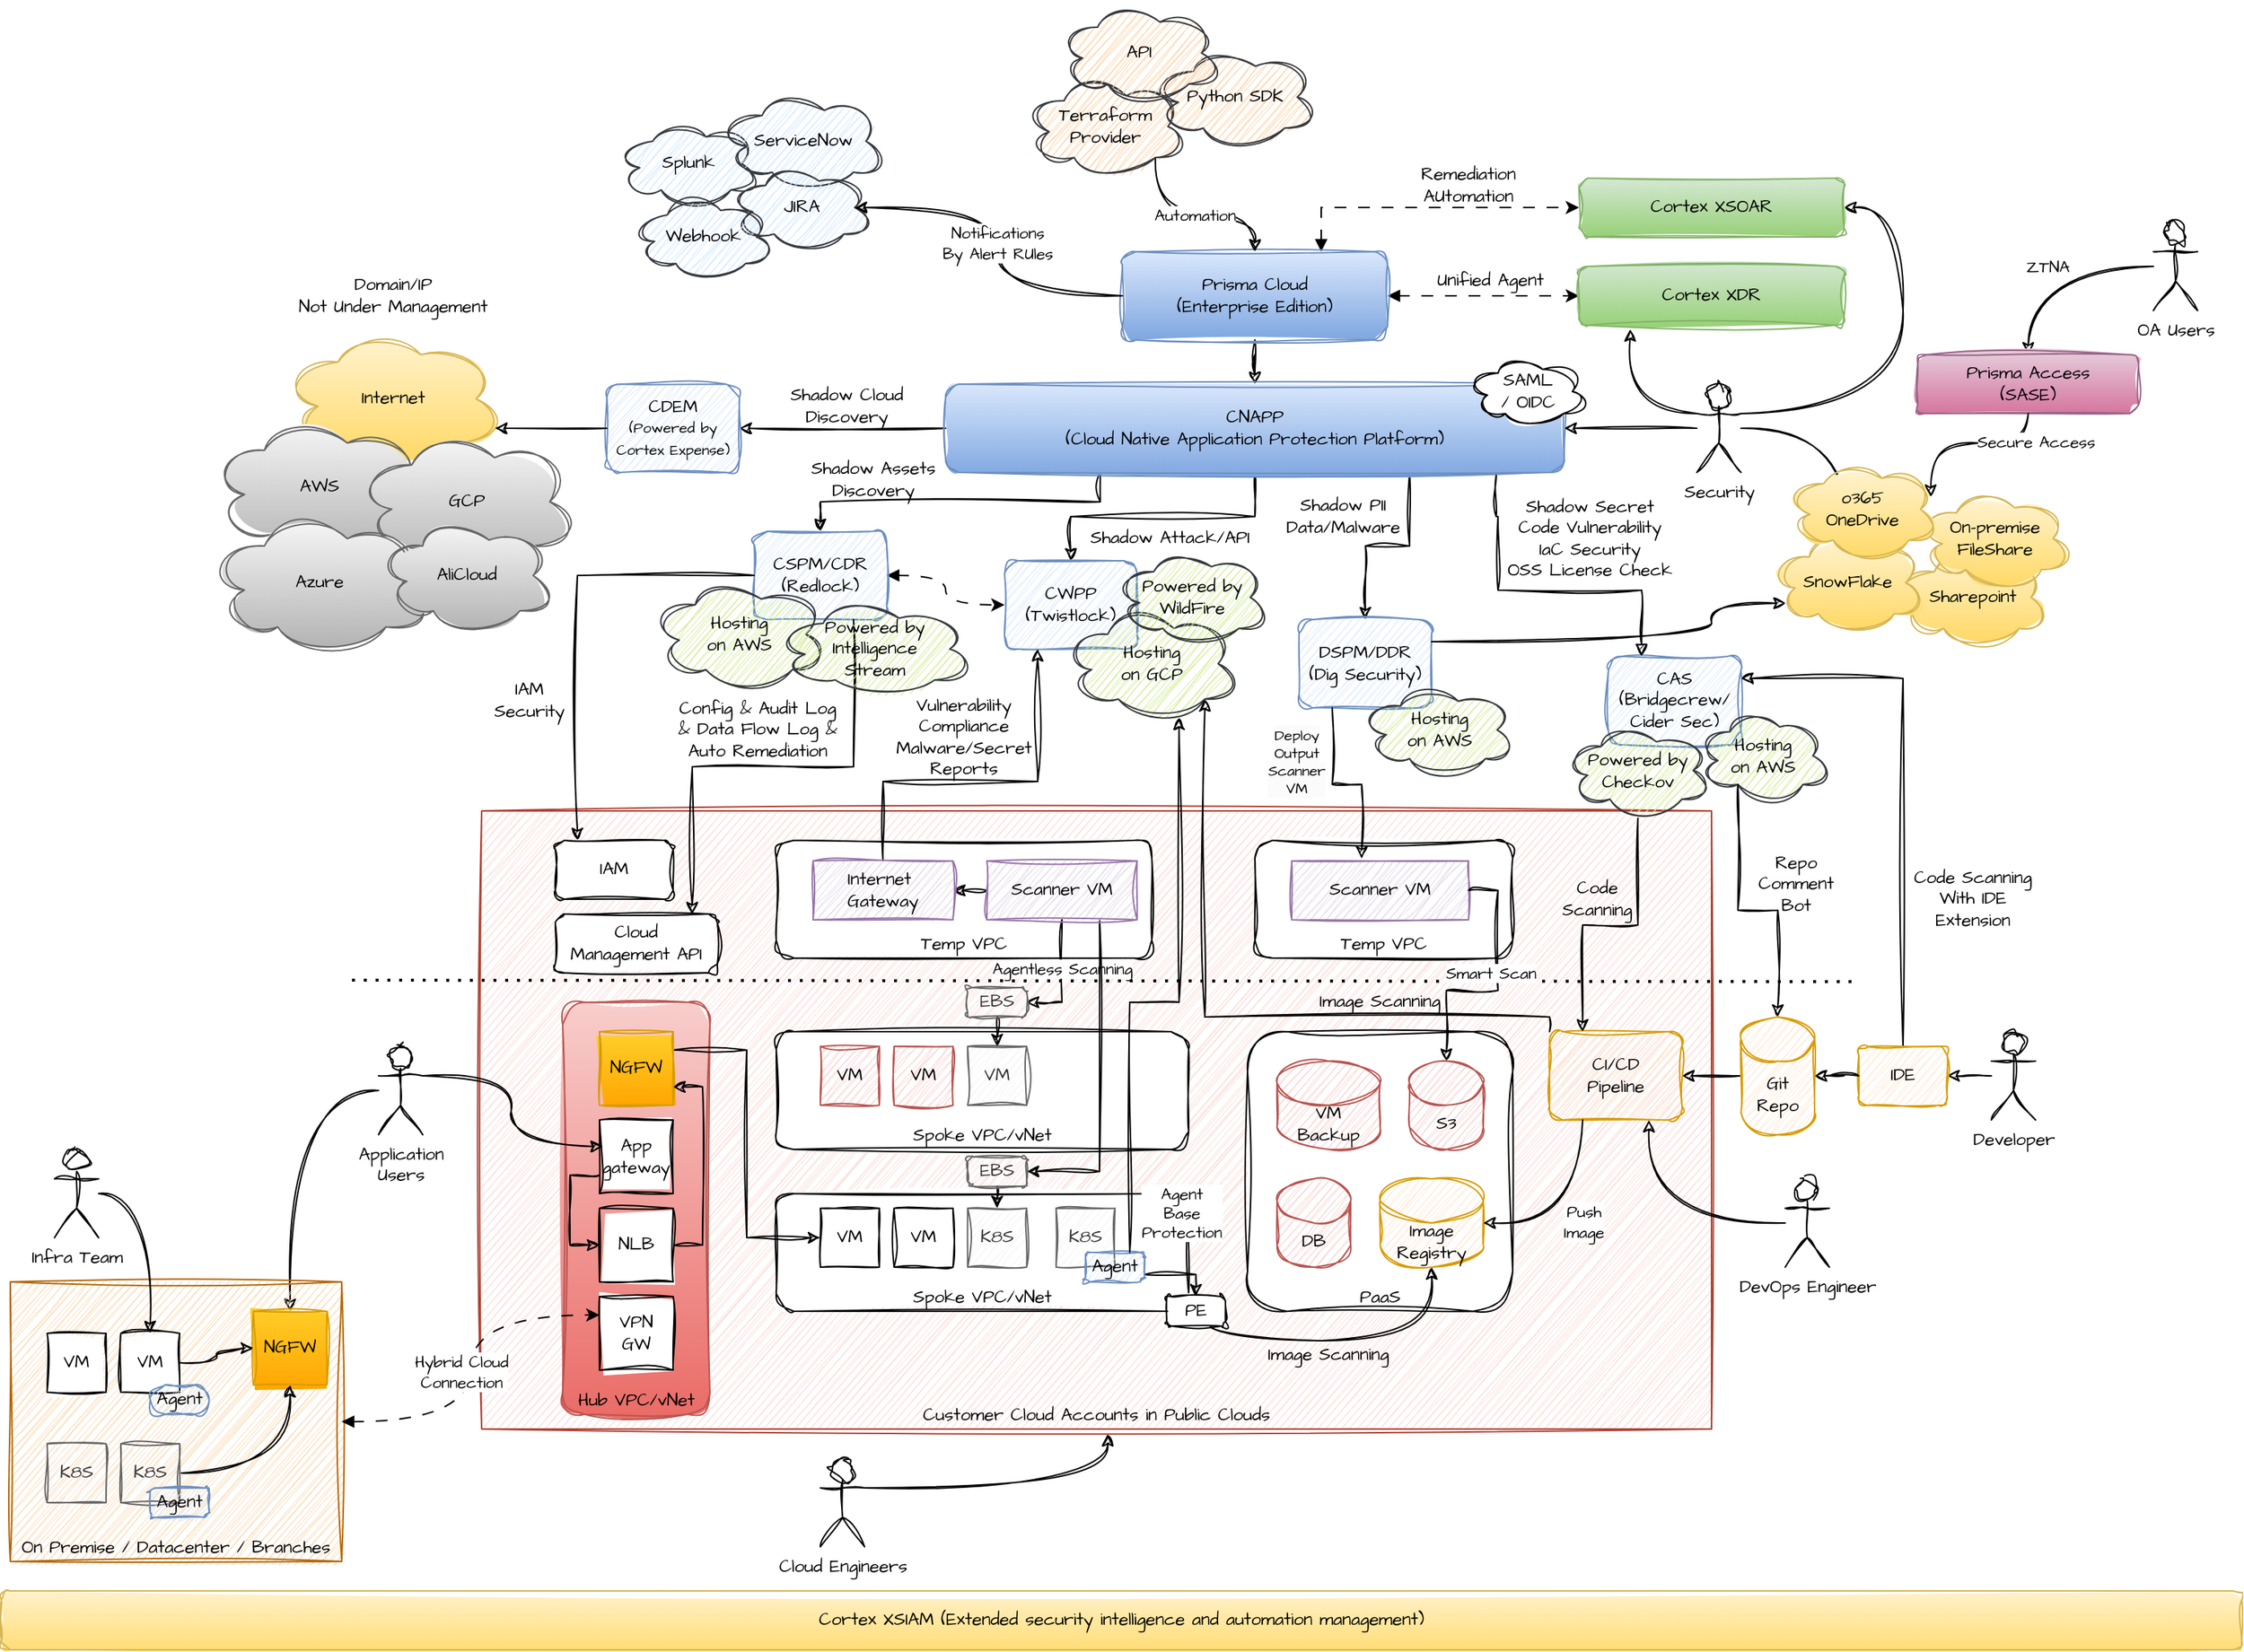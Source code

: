 <mxfile version="24.2.5" type="device" pages="2">
  <diagram name="CNAPP" id="vH8FPyBbYrDmCHUuYuBD">
    <mxGraphModel dx="1964" dy="924" grid="1" gridSize="10" guides="1" tooltips="1" connect="1" arrows="1" fold="1" page="1" pageScale="1" pageWidth="850" pageHeight="1100" math="0" shadow="0">
      <root>
        <mxCell id="0" />
        <mxCell id="1" parent="0" />
        <mxCell id="QVcuEdBHh7rLF2Hq9zDg-3" style="edgeStyle=orthogonalEdgeStyle;rounded=0;sketch=1;hachureGap=4;jiggle=2;curveFitting=1;orthogonalLoop=1;jettySize=auto;html=1;fontFamily=Architects Daughter;fontSource=https%3A%2F%2Ffonts.googleapis.com%2Fcss%3Ffamily%3DArchitects%2BDaughter;" parent="1" source="QVcuEdBHh7rLF2Hq9zDg-1" target="QVcuEdBHh7rLF2Hq9zDg-2" edge="1">
          <mxGeometry relative="1" as="geometry" />
        </mxCell>
        <mxCell id="Q7EqPI9ElYiWGUS8kYXl-10" style="edgeStyle=orthogonalEdgeStyle;rounded=0;hachureGap=4;orthogonalLoop=1;jettySize=auto;html=1;exitX=1;exitY=0.5;exitDx=0;exitDy=0;entryX=0;entryY=0.5;entryDx=0;entryDy=0;fontFamily=Architects Daughter;fontSource=https%3A%2F%2Ffonts.googleapis.com%2Fcss%3Ffamily%3DArchitects%2BDaughter;startArrow=block;startFill=1;flowAnimation=1;" parent="1" source="QVcuEdBHh7rLF2Hq9zDg-1" target="Q7EqPI9ElYiWGUS8kYXl-9" edge="1">
          <mxGeometry relative="1" as="geometry" />
        </mxCell>
        <mxCell id="Q7EqPI9ElYiWGUS8kYXl-50" style="edgeStyle=orthogonalEdgeStyle;rounded=0;hachureGap=4;orthogonalLoop=1;jettySize=auto;html=1;exitX=0.75;exitY=0;exitDx=0;exitDy=0;entryX=0;entryY=0.5;entryDx=0;entryDy=0;fontFamily=Architects Daughter;fontSource=https%3A%2F%2Ffonts.googleapis.com%2Fcss%3Ffamily%3DArchitects%2BDaughter;startArrow=block;startFill=1;flowAnimation=1;" parent="1" source="QVcuEdBHh7rLF2Hq9zDg-1" target="Q7EqPI9ElYiWGUS8kYXl-11" edge="1">
          <mxGeometry relative="1" as="geometry" />
        </mxCell>
        <mxCell id="QVcuEdBHh7rLF2Hq9zDg-1" value="Prisma Cloud&lt;div&gt;(Enterprise Edition)&lt;/div&gt;" style="rounded=1;whiteSpace=wrap;html=1;sketch=1;hachureGap=4;jiggle=2;curveFitting=1;fontFamily=Architects Daughter;fontSource=https%3A%2F%2Ffonts.googleapis.com%2Fcss%3Ffamily%3DArchitects%2BDaughter;fillColor=#dae8fc;strokeColor=#6c8ebf;gradientColor=#7ea6e0;" parent="1" vertex="1">
          <mxGeometry x="350" y="180" width="180" height="60" as="geometry" />
        </mxCell>
        <mxCell id="QVcuEdBHh7rLF2Hq9zDg-8" style="edgeStyle=orthogonalEdgeStyle;rounded=0;sketch=1;hachureGap=4;jiggle=2;curveFitting=1;orthogonalLoop=1;jettySize=auto;html=1;exitX=0.25;exitY=1;exitDx=0;exitDy=0;entryX=0.5;entryY=0;entryDx=0;entryDy=0;fontFamily=Architects Daughter;fontSource=https%3A%2F%2Ffonts.googleapis.com%2Fcss%3Ffamily%3DArchitects%2BDaughter;" parent="1" source="QVcuEdBHh7rLF2Hq9zDg-2" target="QVcuEdBHh7rLF2Hq9zDg-4" edge="1">
          <mxGeometry relative="1" as="geometry" />
        </mxCell>
        <mxCell id="QVcuEdBHh7rLF2Hq9zDg-9" style="edgeStyle=orthogonalEdgeStyle;rounded=0;sketch=1;hachureGap=4;jiggle=2;curveFitting=1;orthogonalLoop=1;jettySize=auto;html=1;exitX=0.5;exitY=1;exitDx=0;exitDy=0;entryX=0.5;entryY=0;entryDx=0;entryDy=0;fontFamily=Architects Daughter;fontSource=https%3A%2F%2Ffonts.googleapis.com%2Fcss%3Ffamily%3DArchitects%2BDaughter;" parent="1" source="QVcuEdBHh7rLF2Hq9zDg-2" target="QVcuEdBHh7rLF2Hq9zDg-5" edge="1">
          <mxGeometry relative="1" as="geometry" />
        </mxCell>
        <mxCell id="QVcuEdBHh7rLF2Hq9zDg-10" style="edgeStyle=orthogonalEdgeStyle;rounded=0;sketch=1;hachureGap=4;jiggle=2;curveFitting=1;orthogonalLoop=1;jettySize=auto;html=1;exitX=0.75;exitY=1;exitDx=0;exitDy=0;entryX=0.5;entryY=0;entryDx=0;entryDy=0;fontFamily=Architects Daughter;fontSource=https%3A%2F%2Ffonts.googleapis.com%2Fcss%3Ffamily%3DArchitects%2BDaughter;" parent="1" source="QVcuEdBHh7rLF2Hq9zDg-2" target="QVcuEdBHh7rLF2Hq9zDg-6" edge="1">
          <mxGeometry relative="1" as="geometry" />
        </mxCell>
        <mxCell id="Q7EqPI9ElYiWGUS8kYXl-2" style="edgeStyle=orthogonalEdgeStyle;rounded=0;sketch=1;hachureGap=4;jiggle=2;curveFitting=1;orthogonalLoop=1;jettySize=auto;html=1;exitX=0;exitY=0.5;exitDx=0;exitDy=0;entryX=1;entryY=0.5;entryDx=0;entryDy=0;fontFamily=Architects Daughter;fontSource=https%3A%2F%2Ffonts.googleapis.com%2Fcss%3Ffamily%3DArchitects%2BDaughter;" parent="1" source="QVcuEdBHh7rLF2Hq9zDg-2" target="Q7EqPI9ElYiWGUS8kYXl-1" edge="1">
          <mxGeometry relative="1" as="geometry" />
        </mxCell>
        <mxCell id="QVcuEdBHh7rLF2Hq9zDg-2" value="CNAPP&lt;br&gt;(Cloud Native Application Protection Platform)" style="rounded=1;whiteSpace=wrap;html=1;sketch=1;hachureGap=4;jiggle=2;curveFitting=1;fontFamily=Architects Daughter;fontSource=https%3A%2F%2Ffonts.googleapis.com%2Fcss%3Ffamily%3DArchitects%2BDaughter;fillColor=#dae8fc;strokeColor=#6c8ebf;gradientColor=#7ea6e0;" parent="1" vertex="1">
          <mxGeometry x="230" y="270" width="420" height="60" as="geometry" />
        </mxCell>
        <mxCell id="Q7EqPI9ElYiWGUS8kYXl-84" style="edgeStyle=orthogonalEdgeStyle;curved=1;rounded=0;hachureGap=4;orthogonalLoop=1;jettySize=auto;html=1;exitX=1;exitY=0.5;exitDx=0;exitDy=0;entryX=0;entryY=0.5;entryDx=0;entryDy=0;fontFamily=Architects Daughter;fontSource=https%3A%2F%2Ffonts.googleapis.com%2Fcss%3Ffamily%3DArchitects%2BDaughter;startArrow=block;startFill=1;flowAnimation=1;" parent="1" source="QVcuEdBHh7rLF2Hq9zDg-4" target="QVcuEdBHh7rLF2Hq9zDg-5" edge="1">
          <mxGeometry relative="1" as="geometry" />
        </mxCell>
        <mxCell id="QVcuEdBHh7rLF2Hq9zDg-4" value="CSPM/CDR&lt;div&gt;(Redlock)&lt;/div&gt;" style="rounded=1;whiteSpace=wrap;html=1;sketch=1;hachureGap=4;jiggle=2;curveFitting=1;fontFamily=Architects Daughter;fontSource=https%3A%2F%2Ffonts.googleapis.com%2Fcss%3Ffamily%3DArchitects%2BDaughter;fillColor=#dae8fc;strokeColor=#6c8ebf;" parent="1" vertex="1">
          <mxGeometry x="100" y="370" width="90" height="60" as="geometry" />
        </mxCell>
        <mxCell id="QVcuEdBHh7rLF2Hq9zDg-5" value="CWPP&lt;br&gt;(Twistlock)" style="rounded=1;whiteSpace=wrap;html=1;sketch=1;hachureGap=4;jiggle=2;curveFitting=1;fontFamily=Architects Daughter;fontSource=https%3A%2F%2Ffonts.googleapis.com%2Fcss%3Ffamily%3DArchitects%2BDaughter;fillColor=#dae8fc;strokeColor=#6c8ebf;" parent="1" vertex="1">
          <mxGeometry x="270" y="390" width="90" height="60" as="geometry" />
        </mxCell>
        <mxCell id="QVcuEdBHh7rLF2Hq9zDg-6" value="DSPM/DDR&lt;div&gt;(Dig Security)&lt;/div&gt;" style="rounded=1;whiteSpace=wrap;html=1;sketch=1;hachureGap=4;jiggle=2;curveFitting=1;fontFamily=Architects Daughter;fontSource=https%3A%2F%2Ffonts.googleapis.com%2Fcss%3Ffamily%3DArchitects%2BDaughter;fillColor=#dae8fc;strokeColor=#6c8ebf;" parent="1" vertex="1">
          <mxGeometry x="470" y="430" width="90" height="60" as="geometry" />
        </mxCell>
        <mxCell id="QVcuEdBHh7rLF2Hq9zDg-7" value="CAS&lt;br&gt;(Bridgecrew/&lt;div&gt;Cider Sec)&lt;/div&gt;" style="rounded=1;whiteSpace=wrap;html=1;sketch=1;hachureGap=4;jiggle=2;curveFitting=1;fontFamily=Architects Daughter;fontSource=https%3A%2F%2Ffonts.googleapis.com%2Fcss%3Ffamily%3DArchitects%2BDaughter;fillColor=#dae8fc;strokeColor=#6c8ebf;" parent="1" vertex="1">
          <mxGeometry x="680" y="455" width="90" height="60" as="geometry" />
        </mxCell>
        <mxCell id="QVcuEdBHh7rLF2Hq9zDg-11" style="edgeStyle=orthogonalEdgeStyle;rounded=0;sketch=1;hachureGap=4;jiggle=2;curveFitting=1;orthogonalLoop=1;jettySize=auto;html=1;exitX=0.25;exitY=0;exitDx=0;exitDy=0;entryX=0.89;entryY=1.033;entryDx=0;entryDy=0;entryPerimeter=0;fontFamily=Architects Daughter;fontSource=https%3A%2F%2Ffonts.googleapis.com%2Fcss%3Ffamily%3DArchitects%2BDaughter;startArrow=block;startFill=1;endArrow=none;endFill=0;" parent="1" source="QVcuEdBHh7rLF2Hq9zDg-7" target="QVcuEdBHh7rLF2Hq9zDg-2" edge="1">
          <mxGeometry relative="1" as="geometry">
            <Array as="points">
              <mxPoint x="703" y="410" />
              <mxPoint x="605" y="410" />
              <mxPoint x="605" y="360" />
              <mxPoint x="604" y="360" />
            </Array>
          </mxGeometry>
        </mxCell>
        <mxCell id="wCIWIAV8U4O3t6oi3s11-1" value="Hosting&lt;div&gt;on AWS&lt;/div&gt;" style="ellipse;shape=cloud;whiteSpace=wrap;html=1;sketch=1;hachureGap=4;jiggle=2;curveFitting=1;fontFamily=Architects Daughter;fontSource=https%3A%2F%2Ffonts.googleapis.com%2Fcss%3Ffamily%3DArchitects%2BDaughter;fillColor=#cdeb8b;strokeColor=#36393d;" parent="1" vertex="1">
          <mxGeometry x="30" y="400" width="120" height="80" as="geometry" />
        </mxCell>
        <mxCell id="wCIWIAV8U4O3t6oi3s11-2" value="Hosting&lt;div&gt;on GCP&lt;/div&gt;" style="ellipse;shape=cloud;whiteSpace=wrap;html=1;sketch=1;hachureGap=4;jiggle=2;curveFitting=1;fontFamily=Architects Daughter;fontSource=https%3A%2F%2Ffonts.googleapis.com%2Fcss%3Ffamily%3DArchitects%2BDaughter;fillColor=#cdeb8b;strokeColor=#36393d;" parent="1" vertex="1">
          <mxGeometry x="310" y="420" width="120" height="80" as="geometry" />
        </mxCell>
        <mxCell id="wCIWIAV8U4O3t6oi3s11-4" value="Hosting&lt;div&gt;on AWS&lt;/div&gt;" style="ellipse;shape=cloud;whiteSpace=wrap;html=1;sketch=1;hachureGap=4;jiggle=2;curveFitting=1;fontFamily=Architects Daughter;fontSource=https%3A%2F%2Ffonts.googleapis.com%2Fcss%3Ffamily%3DArchitects%2BDaughter;fillColor=#cdeb8b;strokeColor=#36393d;" parent="1" vertex="1">
          <mxGeometry x="512.5" y="472.5" width="105" height="65" as="geometry" />
        </mxCell>
        <mxCell id="wCIWIAV8U4O3t6oi3s11-5" value="Hosting&lt;div&gt;on AWS&lt;/div&gt;" style="ellipse;shape=cloud;whiteSpace=wrap;html=1;sketch=1;hachureGap=4;jiggle=2;curveFitting=1;fontFamily=Architects Daughter;fontSource=https%3A%2F%2Ffonts.googleapis.com%2Fcss%3Ffamily%3DArchitects%2BDaughter;fillColor=#cdeb8b;strokeColor=#36393d;" parent="1" vertex="1">
          <mxGeometry x="740" y="490" width="90" height="65" as="geometry" />
        </mxCell>
        <mxCell id="wCIWIAV8U4O3t6oi3s11-6" value="Customer Cloud Accounts in Public Clouds" style="rounded=0;whiteSpace=wrap;html=1;sketch=1;hachureGap=4;jiggle=2;curveFitting=1;fontFamily=Architects Daughter;fontSource=https%3A%2F%2Ffonts.googleapis.com%2Fcss%3Ffamily%3DArchitects%2BDaughter;verticalAlign=bottom;fillColor=#fad9d5;strokeColor=#ae4132;" parent="1" vertex="1">
          <mxGeometry x="-85" y="560" width="835" height="420" as="geometry" />
        </mxCell>
        <mxCell id="wCIWIAV8U4O3t6oi3s11-7" value="IAM" style="rounded=1;whiteSpace=wrap;html=1;sketch=1;hachureGap=4;jiggle=2;curveFitting=1;fontFamily=Architects Daughter;fontSource=https%3A%2F%2Ffonts.googleapis.com%2Fcss%3Ffamily%3DArchitects%2BDaughter;" parent="1" vertex="1">
          <mxGeometry x="-35" y="580" width="80" height="40" as="geometry" />
        </mxCell>
        <mxCell id="wCIWIAV8U4O3t6oi3s11-8" value="Cloud&lt;div&gt;Management API&lt;/div&gt;" style="rounded=1;whiteSpace=wrap;html=1;sketch=1;hachureGap=4;jiggle=2;curveFitting=1;fontFamily=Architects Daughter;fontSource=https%3A%2F%2Ffonts.googleapis.com%2Fcss%3Ffamily%3DArchitects%2BDaughter;" parent="1" vertex="1">
          <mxGeometry x="-35" y="630" width="110" height="40" as="geometry" />
        </mxCell>
        <mxCell id="wCIWIAV8U4O3t6oi3s11-9" value="Hub VPC/vNet" style="rounded=1;whiteSpace=wrap;html=1;sketch=1;hachureGap=4;jiggle=2;curveFitting=1;fontFamily=Architects Daughter;fontSource=https%3A%2F%2Ffonts.googleapis.com%2Fcss%3Ffamily%3DArchitects%2BDaughter;verticalAlign=bottom;fillColor=#f8cecc;gradientColor=#ea6b66;strokeColor=#b85450;" parent="1" vertex="1">
          <mxGeometry x="-30" y="690" width="100" height="280" as="geometry" />
        </mxCell>
        <mxCell id="wCIWIAV8U4O3t6oi3s11-10" value="Spoke VPC/vNet" style="rounded=1;whiteSpace=wrap;html=1;sketch=1;hachureGap=4;jiggle=2;curveFitting=1;fontFamily=Architects Daughter;fontSource=https%3A%2F%2Ffonts.googleapis.com%2Fcss%3Ffamily%3DArchitects%2BDaughter;verticalAlign=bottom;" parent="1" vertex="1">
          <mxGeometry x="115" y="710" width="280" height="80" as="geometry" />
        </mxCell>
        <mxCell id="wCIWIAV8U4O3t6oi3s11-14" value="" style="endArrow=none;dashed=1;html=1;dashPattern=1 3;strokeWidth=2;rounded=0;hachureGap=4;fontFamily=Architects Daughter;fontSource=https%3A%2F%2Ffonts.googleapis.com%2Fcss%3Ffamily%3DArchitects%2BDaughter;" parent="1" edge="1">
          <mxGeometry width="50" height="50" relative="1" as="geometry">
            <mxPoint x="-173" y="675" as="sourcePoint" />
            <mxPoint x="847" y="676" as="targetPoint" />
          </mxGeometry>
        </mxCell>
        <mxCell id="wCIWIAV8U4O3t6oi3s11-16" value="VM" style="whiteSpace=wrap;html=1;aspect=fixed;sketch=1;hachureGap=4;jiggle=2;curveFitting=1;fontFamily=Architects Daughter;fontSource=https%3A%2F%2Ffonts.googleapis.com%2Fcss%3Ffamily%3DArchitects%2BDaughter;fillColor=#f8cecc;strokeColor=#b85450;" parent="1" vertex="1">
          <mxGeometry x="145" y="720" width="40" height="40" as="geometry" />
        </mxCell>
        <mxCell id="wCIWIAV8U4O3t6oi3s11-17" value="VM" style="whiteSpace=wrap;html=1;aspect=fixed;sketch=1;hachureGap=4;jiggle=2;curveFitting=1;fontFamily=Architects Daughter;fontSource=https%3A%2F%2Ffonts.googleapis.com%2Fcss%3Ffamily%3DArchitects%2BDaughter;fillColor=#f8cecc;strokeColor=#b85450;" parent="1" vertex="1">
          <mxGeometry x="195" y="720" width="40" height="40" as="geometry" />
        </mxCell>
        <mxCell id="wCIWIAV8U4O3t6oi3s11-18" value="VM" style="whiteSpace=wrap;html=1;aspect=fixed;sketch=1;hachureGap=4;jiggle=2;curveFitting=1;fontFamily=Architects Daughter;fontSource=https%3A%2F%2Ffonts.googleapis.com%2Fcss%3Ffamily%3DArchitects%2BDaughter;fillColor=#f5f5f5;fontColor=#333333;strokeColor=#666666;" parent="1" vertex="1">
          <mxGeometry x="245" y="720" width="40" height="40" as="geometry" />
        </mxCell>
        <mxCell id="wCIWIAV8U4O3t6oi3s11-19" value="Spoke VPC/vNet" style="rounded=1;whiteSpace=wrap;html=1;sketch=1;hachureGap=4;jiggle=2;curveFitting=1;fontFamily=Architects Daughter;fontSource=https%3A%2F%2Ffonts.googleapis.com%2Fcss%3Ffamily%3DArchitects%2BDaughter;verticalAlign=bottom;" parent="1" vertex="1">
          <mxGeometry x="115" y="820" width="280" height="80" as="geometry" />
        </mxCell>
        <mxCell id="wCIWIAV8U4O3t6oi3s11-20" value="VM" style="whiteSpace=wrap;html=1;aspect=fixed;sketch=1;hachureGap=4;jiggle=2;curveFitting=1;fontFamily=Architects Daughter;fontSource=https%3A%2F%2Ffonts.googleapis.com%2Fcss%3Ffamily%3DArchitects%2BDaughter;" parent="1" vertex="1">
          <mxGeometry x="145" y="830" width="40" height="40" as="geometry" />
        </mxCell>
        <mxCell id="wCIWIAV8U4O3t6oi3s11-21" value="VM" style="whiteSpace=wrap;html=1;aspect=fixed;sketch=1;hachureGap=4;jiggle=2;curveFitting=1;fontFamily=Architects Daughter;fontSource=https%3A%2F%2Ffonts.googleapis.com%2Fcss%3Ffamily%3DArchitects%2BDaughter;" parent="1" vertex="1">
          <mxGeometry x="195" y="830" width="40" height="40" as="geometry" />
        </mxCell>
        <mxCell id="wCIWIAV8U4O3t6oi3s11-23" value="PE" style="rounded=1;whiteSpace=wrap;html=1;sketch=1;hachureGap=4;jiggle=2;curveFitting=1;fontFamily=Architects Daughter;fontSource=https%3A%2F%2Ffonts.googleapis.com%2Fcss%3Ffamily%3DArchitects%2BDaughter;" parent="1" vertex="1">
          <mxGeometry x="380" y="890" width="40" height="20" as="geometry" />
        </mxCell>
        <mxCell id="wCIWIAV8U4O3t6oi3s11-35" style="edgeStyle=orthogonalEdgeStyle;rounded=0;sketch=1;hachureGap=4;jiggle=2;curveFitting=1;orthogonalLoop=1;jettySize=auto;html=1;exitX=1;exitY=0.75;exitDx=0;exitDy=0;entryX=0.5;entryY=0;entryDx=0;entryDy=0;fontFamily=Architects Daughter;fontSource=https%3A%2F%2Ffonts.googleapis.com%2Fcss%3Ffamily%3DArchitects%2BDaughter;" parent="1" source="Q7EqPI9ElYiWGUS8kYXl-41" target="wCIWIAV8U4O3t6oi3s11-23" edge="1">
          <mxGeometry relative="1" as="geometry" />
        </mxCell>
        <mxCell id="wCIWIAV8U4O3t6oi3s11-24" value="K8S" style="whiteSpace=wrap;html=1;aspect=fixed;sketch=1;hachureGap=4;jiggle=2;curveFitting=1;fontFamily=Architects Daughter;fontSource=https%3A%2F%2Ffonts.googleapis.com%2Fcss%3Ffamily%3DArchitects%2BDaughter;fillColor=#f5f5f5;fontColor=#333333;strokeColor=#666666;" parent="1" vertex="1">
          <mxGeometry x="245" y="830" width="40" height="40" as="geometry" />
        </mxCell>
        <mxCell id="wCIWIAV8U4O3t6oi3s11-25" value="K8S" style="whiteSpace=wrap;html=1;aspect=fixed;sketch=1;hachureGap=4;jiggle=2;curveFitting=1;fontFamily=Architects Daughter;fontSource=https%3A%2F%2Ffonts.googleapis.com%2Fcss%3Ffamily%3DArchitects%2BDaughter;fillColor=#f5f5f5;strokeColor=#666666;fontColor=#333333;" parent="1" vertex="1">
          <mxGeometry x="305" y="830" width="40" height="40" as="geometry" />
        </mxCell>
        <mxCell id="wCIWIAV8U4O3t6oi3s11-26" value="PaaS" style="rounded=1;whiteSpace=wrap;html=1;sketch=1;hachureGap=4;jiggle=2;curveFitting=1;fontFamily=Architects Daughter;fontSource=https%3A%2F%2Ffonts.googleapis.com%2Fcss%3Ffamily%3DArchitects%2BDaughter;verticalAlign=bottom;" parent="1" vertex="1">
          <mxGeometry x="435" y="710" width="180" height="190" as="geometry" />
        </mxCell>
        <mxCell id="wCIWIAV8U4O3t6oi3s11-27" value="DB" style="shape=cylinder3;whiteSpace=wrap;html=1;boundedLbl=1;backgroundOutline=1;size=15;sketch=1;hachureGap=4;jiggle=2;curveFitting=1;fontFamily=Architects Daughter;fontSource=https%3A%2F%2Ffonts.googleapis.com%2Fcss%3Ffamily%3DArchitects%2BDaughter;fillColor=#f8cecc;strokeColor=#b85450;" parent="1" vertex="1">
          <mxGeometry x="455" y="810" width="50" height="60" as="geometry" />
        </mxCell>
        <mxCell id="wCIWIAV8U4O3t6oi3s11-28" value="VM&lt;div&gt;Backup&lt;/div&gt;" style="shape=cylinder3;whiteSpace=wrap;html=1;boundedLbl=1;backgroundOutline=1;size=15;sketch=1;hachureGap=4;jiggle=2;curveFitting=1;fontFamily=Architects Daughter;fontSource=https%3A%2F%2Ffonts.googleapis.com%2Fcss%3Ffamily%3DArchitects%2BDaughter;fillColor=#f8cecc;strokeColor=#b85450;" parent="1" vertex="1">
          <mxGeometry x="455" y="730" width="70" height="60" as="geometry" />
        </mxCell>
        <mxCell id="wCIWIAV8U4O3t6oi3s11-29" value="S3" style="shape=cylinder3;whiteSpace=wrap;html=1;boundedLbl=1;backgroundOutline=1;size=15;sketch=1;hachureGap=4;jiggle=2;curveFitting=1;fontFamily=Architects Daughter;fontSource=https%3A%2F%2Ffonts.googleapis.com%2Fcss%3Ffamily%3DArchitects%2BDaughter;fillColor=#f8cecc;strokeColor=#b85450;" parent="1" vertex="1">
          <mxGeometry x="545" y="730" width="50" height="60" as="geometry" />
        </mxCell>
        <mxCell id="wCIWIAV8U4O3t6oi3s11-30" value="Image&lt;div&gt;Registry&lt;/div&gt;" style="shape=cylinder3;whiteSpace=wrap;html=1;boundedLbl=1;backgroundOutline=1;size=15;sketch=1;hachureGap=4;jiggle=2;curveFitting=1;fontFamily=Architects Daughter;fontSource=https%3A%2F%2Ffonts.googleapis.com%2Fcss%3Ffamily%3DArchitects%2BDaughter;fillColor=#ffe6cc;strokeColor=#d79b00;" parent="1" vertex="1">
          <mxGeometry x="525" y="810" width="70" height="60" as="geometry" />
        </mxCell>
        <mxCell id="wCIWIAV8U4O3t6oi3s11-33" style="edgeStyle=orthogonalEdgeStyle;rounded=0;sketch=1;hachureGap=4;jiggle=2;curveFitting=1;orthogonalLoop=1;jettySize=auto;html=1;exitX=0;exitY=0.5;exitDx=0;exitDy=0;exitPerimeter=0;entryX=1;entryY=0.5;entryDx=0;entryDy=0;fontFamily=Architects Daughter;fontSource=https%3A%2F%2Ffonts.googleapis.com%2Fcss%3Ffamily%3DArchitects%2BDaughter;" parent="1" source="wCIWIAV8U4O3t6oi3s11-31" target="wCIWIAV8U4O3t6oi3s11-32" edge="1">
          <mxGeometry relative="1" as="geometry" />
        </mxCell>
        <mxCell id="wCIWIAV8U4O3t6oi3s11-31" value="Git&lt;div&gt;Repo&lt;/div&gt;" style="shape=cylinder3;whiteSpace=wrap;html=1;boundedLbl=1;backgroundOutline=1;size=15;sketch=1;hachureGap=4;jiggle=2;curveFitting=1;fontFamily=Architects Daughter;fontSource=https%3A%2F%2Ffonts.googleapis.com%2Fcss%3Ffamily%3DArchitects%2BDaughter;fillColor=#ffe6cc;strokeColor=#d79b00;" parent="1" vertex="1">
          <mxGeometry x="770" y="700" width="50" height="80" as="geometry" />
        </mxCell>
        <mxCell id="wCIWIAV8U4O3t6oi3s11-32" value="CI/CD&lt;div&gt;Pipeline&lt;/div&gt;" style="rounded=1;whiteSpace=wrap;html=1;sketch=1;hachureGap=4;jiggle=2;curveFitting=1;fontFamily=Architects Daughter;fontSource=https%3A%2F%2Ffonts.googleapis.com%2Fcss%3Ffamily%3DArchitects%2BDaughter;fillColor=#ffe6cc;strokeColor=#d79b00;" parent="1" vertex="1">
          <mxGeometry x="640" y="710" width="90" height="60" as="geometry" />
        </mxCell>
        <mxCell id="wCIWIAV8U4O3t6oi3s11-34" value="Push&lt;div&gt;Image&lt;/div&gt;" style="edgeStyle=orthogonalEdgeStyle;rounded=0;sketch=1;hachureGap=4;jiggle=2;curveFitting=1;orthogonalLoop=1;jettySize=auto;html=1;exitX=0.25;exitY=1;exitDx=0;exitDy=0;entryX=1;entryY=0.5;entryDx=0;entryDy=0;entryPerimeter=0;fontFamily=Architects Daughter;fontSource=https%3A%2F%2Ffonts.googleapis.com%2Fcss%3Ffamily%3DArchitects%2BDaughter;curved=1;" parent="1" source="wCIWIAV8U4O3t6oi3s11-32" target="wCIWIAV8U4O3t6oi3s11-30" edge="1">
          <mxGeometry relative="1" as="geometry" />
        </mxCell>
        <mxCell id="wCIWIAV8U4O3t6oi3s11-36" style="edgeStyle=orthogonalEdgeStyle;rounded=0;sketch=1;hachureGap=4;jiggle=2;curveFitting=1;orthogonalLoop=1;jettySize=auto;html=1;exitX=0.75;exitY=1;exitDx=0;exitDy=0;entryX=0.5;entryY=1;entryDx=0;entryDy=0;entryPerimeter=0;fontFamily=Architects Daughter;fontSource=https%3A%2F%2Ffonts.googleapis.com%2Fcss%3Ffamily%3DArchitects%2BDaughter;curved=1;" parent="1" source="wCIWIAV8U4O3t6oi3s11-23" target="wCIWIAV8U4O3t6oi3s11-30" edge="1">
          <mxGeometry relative="1" as="geometry">
            <Array as="points">
              <mxPoint x="410" y="920" />
              <mxPoint x="560" y="920" />
            </Array>
          </mxGeometry>
        </mxCell>
        <mxCell id="wCIWIAV8U4O3t6oi3s11-44" style="edgeStyle=orthogonalEdgeStyle;rounded=0;sketch=1;hachureGap=4;jiggle=2;curveFitting=1;orthogonalLoop=1;jettySize=auto;html=1;exitX=1;exitY=0.25;exitDx=0;exitDy=0;entryX=0;entryY=0.5;entryDx=0;entryDy=0;fontFamily=Architects Daughter;fontSource=https%3A%2F%2Ffonts.googleapis.com%2Fcss%3Ffamily%3DArchitects%2BDaughter;" parent="1" source="wCIWIAV8U4O3t6oi3s11-37" target="wCIWIAV8U4O3t6oi3s11-20" edge="1">
          <mxGeometry relative="1" as="geometry" />
        </mxCell>
        <mxCell id="wCIWIAV8U4O3t6oi3s11-37" value="NGFW" style="whiteSpace=wrap;html=1;aspect=fixed;sketch=1;hachureGap=4;jiggle=2;curveFitting=1;fontFamily=Architects Daughter;fontSource=https%3A%2F%2Ffonts.googleapis.com%2Fcss%3Ffamily%3DArchitects%2BDaughter;fillColor=#ffcd28;gradientColor=#ffa500;strokeColor=#d79b00;" parent="1" vertex="1">
          <mxGeometry x="-5" y="710" width="50" height="50" as="geometry" />
        </mxCell>
        <mxCell id="wCIWIAV8U4O3t6oi3s11-42" style="edgeStyle=orthogonalEdgeStyle;rounded=0;sketch=1;hachureGap=4;jiggle=2;curveFitting=1;orthogonalLoop=1;jettySize=auto;html=1;exitX=0;exitY=0.75;exitDx=0;exitDy=0;entryX=0;entryY=0.5;entryDx=0;entryDy=0;fontFamily=Architects Daughter;fontSource=https%3A%2F%2Ffonts.googleapis.com%2Fcss%3Ffamily%3DArchitects%2BDaughter;" parent="1" source="wCIWIAV8U4O3t6oi3s11-38" target="wCIWIAV8U4O3t6oi3s11-39" edge="1">
          <mxGeometry relative="1" as="geometry" />
        </mxCell>
        <mxCell id="wCIWIAV8U4O3t6oi3s11-38" value="App&lt;div&gt;gateway&lt;/div&gt;" style="whiteSpace=wrap;html=1;aspect=fixed;sketch=1;hachureGap=4;jiggle=2;curveFitting=1;fontFamily=Architects Daughter;fontSource=https%3A%2F%2Ffonts.googleapis.com%2Fcss%3Ffamily%3DArchitects%2BDaughter;" parent="1" vertex="1">
          <mxGeometry x="-5" y="770" width="50" height="50" as="geometry" />
        </mxCell>
        <mxCell id="wCIWIAV8U4O3t6oi3s11-43" style="edgeStyle=orthogonalEdgeStyle;rounded=0;sketch=1;hachureGap=4;jiggle=2;curveFitting=1;orthogonalLoop=1;jettySize=auto;html=1;exitX=1;exitY=0.5;exitDx=0;exitDy=0;entryX=1;entryY=0.75;entryDx=0;entryDy=0;fontFamily=Architects Daughter;fontSource=https%3A%2F%2Ffonts.googleapis.com%2Fcss%3Ffamily%3DArchitects%2BDaughter;" parent="1" source="wCIWIAV8U4O3t6oi3s11-39" target="wCIWIAV8U4O3t6oi3s11-37" edge="1">
          <mxGeometry relative="1" as="geometry" />
        </mxCell>
        <mxCell id="wCIWIAV8U4O3t6oi3s11-39" value="NLB" style="whiteSpace=wrap;html=1;aspect=fixed;sketch=1;hachureGap=4;jiggle=2;curveFitting=1;fontFamily=Architects Daughter;fontSource=https%3A%2F%2Ffonts.googleapis.com%2Fcss%3Ffamily%3DArchitects%2BDaughter;" parent="1" vertex="1">
          <mxGeometry x="-5" y="830" width="50" height="50" as="geometry" />
        </mxCell>
        <mxCell id="Q7EqPI9ElYiWGUS8kYXl-112" style="edgeStyle=orthogonalEdgeStyle;curved=1;rounded=0;sketch=1;hachureGap=4;jiggle=2;curveFitting=1;orthogonalLoop=1;jettySize=auto;html=1;entryX=0.5;entryY=0;entryDx=0;entryDy=0;fontFamily=Architects Daughter;fontSource=https%3A%2F%2Ffonts.googleapis.com%2Fcss%3Ffamily%3DArchitects%2BDaughter;" parent="1" source="wCIWIAV8U4O3t6oi3s11-40" target="Q7EqPI9ElYiWGUS8kYXl-99" edge="1">
          <mxGeometry relative="1" as="geometry" />
        </mxCell>
        <mxCell id="wCIWIAV8U4O3t6oi3s11-40" value="Application&lt;div&gt;Users&lt;/div&gt;" style="shape=umlActor;verticalLabelPosition=bottom;verticalAlign=top;html=1;outlineConnect=0;sketch=1;hachureGap=4;jiggle=2;curveFitting=1;fontFamily=Architects Daughter;fontSource=https%3A%2F%2Ffonts.googleapis.com%2Fcss%3Ffamily%3DArchitects%2BDaughter;" parent="1" vertex="1">
          <mxGeometry x="-155" y="720" width="30" height="60" as="geometry" />
        </mxCell>
        <mxCell id="wCIWIAV8U4O3t6oi3s11-47" style="edgeStyle=orthogonalEdgeStyle;rounded=0;sketch=1;hachureGap=4;jiggle=2;curveFitting=1;orthogonalLoop=1;jettySize=auto;html=1;entryX=1;entryY=0.5;entryDx=0;entryDy=0;fontFamily=Architects Daughter;fontSource=https%3A%2F%2Ffonts.googleapis.com%2Fcss%3Ffamily%3DArchitects%2BDaughter;" parent="1" source="wCIWIAV8U4O3t6oi3s11-45" target="wCIWIAV8U4O3t6oi3s11-46" edge="1">
          <mxGeometry relative="1" as="geometry" />
        </mxCell>
        <mxCell id="wCIWIAV8U4O3t6oi3s11-45" value="Developer" style="shape=umlActor;verticalLabelPosition=bottom;verticalAlign=top;html=1;outlineConnect=0;sketch=1;hachureGap=4;jiggle=2;curveFitting=1;fontFamily=Architects Daughter;fontSource=https%3A%2F%2Ffonts.googleapis.com%2Fcss%3Ffamily%3DArchitects%2BDaughter;" parent="1" vertex="1">
          <mxGeometry x="940" y="710" width="30" height="60" as="geometry" />
        </mxCell>
        <mxCell id="wCIWIAV8U4O3t6oi3s11-68" style="edgeStyle=orthogonalEdgeStyle;rounded=0;sketch=1;hachureGap=4;jiggle=2;curveFitting=1;orthogonalLoop=1;jettySize=auto;html=1;exitX=0.5;exitY=0;exitDx=0;exitDy=0;entryX=1;entryY=0.25;entryDx=0;entryDy=0;fontFamily=Architects Daughter;fontSource=https%3A%2F%2Ffonts.googleapis.com%2Fcss%3Ffamily%3DArchitects%2BDaughter;" parent="1" source="wCIWIAV8U4O3t6oi3s11-46" target="QVcuEdBHh7rLF2Hq9zDg-7" edge="1">
          <mxGeometry relative="1" as="geometry" />
        </mxCell>
        <mxCell id="wCIWIAV8U4O3t6oi3s11-46" value="IDE" style="rounded=1;whiteSpace=wrap;html=1;sketch=1;hachureGap=4;jiggle=2;curveFitting=1;fontFamily=Architects Daughter;fontSource=https%3A%2F%2Ffonts.googleapis.com%2Fcss%3Ffamily%3DArchitects%2BDaughter;fillColor=#ffe6cc;strokeColor=#d79b00;" parent="1" vertex="1">
          <mxGeometry x="850" y="720" width="60" height="40" as="geometry" />
        </mxCell>
        <mxCell id="wCIWIAV8U4O3t6oi3s11-48" style="edgeStyle=orthogonalEdgeStyle;rounded=0;sketch=1;hachureGap=4;jiggle=2;curveFitting=1;orthogonalLoop=1;jettySize=auto;html=1;entryX=1;entryY=0.5;entryDx=0;entryDy=0;entryPerimeter=0;fontFamily=Architects Daughter;fontSource=https%3A%2F%2Ffonts.googleapis.com%2Fcss%3Ffamily%3DArchitects%2BDaughter;" parent="1" source="wCIWIAV8U4O3t6oi3s11-46" target="wCIWIAV8U4O3t6oi3s11-31" edge="1">
          <mxGeometry relative="1" as="geometry" />
        </mxCell>
        <mxCell id="wCIWIAV8U4O3t6oi3s11-49" value="Temp VPC" style="rounded=1;whiteSpace=wrap;html=1;sketch=1;hachureGap=4;jiggle=2;curveFitting=1;fontFamily=Architects Daughter;fontSource=https%3A%2F%2Ffonts.googleapis.com%2Fcss%3Ffamily%3DArchitects%2BDaughter;verticalAlign=bottom;" parent="1" vertex="1">
          <mxGeometry x="115" y="580" width="255" height="80" as="geometry" />
        </mxCell>
        <mxCell id="wCIWIAV8U4O3t6oi3s11-52" style="edgeStyle=orthogonalEdgeStyle;rounded=0;sketch=1;hachureGap=4;jiggle=2;curveFitting=1;orthogonalLoop=1;jettySize=auto;html=1;exitX=0;exitY=0.5;exitDx=0;exitDy=0;entryX=1;entryY=0.5;entryDx=0;entryDy=0;fontFamily=Architects Daughter;fontSource=https%3A%2F%2Ffonts.googleapis.com%2Fcss%3Ffamily%3DArchitects%2BDaughter;" parent="1" source="wCIWIAV8U4O3t6oi3s11-50" target="wCIWIAV8U4O3t6oi3s11-51" edge="1">
          <mxGeometry relative="1" as="geometry" />
        </mxCell>
        <mxCell id="wCIWIAV8U4O3t6oi3s11-54" value="Agentless Scanning" style="edgeStyle=orthogonalEdgeStyle;rounded=0;sketch=1;hachureGap=4;jiggle=2;curveFitting=1;orthogonalLoop=1;jettySize=auto;html=1;exitX=0.5;exitY=1;exitDx=0;exitDy=0;entryX=1;entryY=0.5;entryDx=0;entryDy=0;fontFamily=Architects Daughter;fontSource=https%3A%2F%2Ffonts.googleapis.com%2Fcss%3Ffamily%3DArchitects%2BDaughter;" parent="1" source="wCIWIAV8U4O3t6oi3s11-50" target="wCIWIAV8U4O3t6oi3s11-53" edge="1">
          <mxGeometry x="-0.191" relative="1" as="geometry">
            <mxPoint as="offset" />
          </mxGeometry>
        </mxCell>
        <mxCell id="Q7EqPI9ElYiWGUS8kYXl-47" style="edgeStyle=orthogonalEdgeStyle;rounded=0;sketch=1;hachureGap=4;jiggle=2;curveFitting=1;orthogonalLoop=1;jettySize=auto;html=1;exitX=0.75;exitY=1;exitDx=0;exitDy=0;entryX=1;entryY=0.5;entryDx=0;entryDy=0;fontFamily=Architects Daughter;fontSource=https%3A%2F%2Ffonts.googleapis.com%2Fcss%3Ffamily%3DArchitects%2BDaughter;" parent="1" source="wCIWIAV8U4O3t6oi3s11-50" target="Q7EqPI9ElYiWGUS8kYXl-45" edge="1">
          <mxGeometry relative="1" as="geometry" />
        </mxCell>
        <mxCell id="wCIWIAV8U4O3t6oi3s11-50" value="Scanner VM" style="rounded=0;whiteSpace=wrap;html=1;sketch=1;hachureGap=4;jiggle=2;curveFitting=1;fontFamily=Architects Daughter;fontSource=https%3A%2F%2Ffonts.googleapis.com%2Fcss%3Ffamily%3DArchitects%2BDaughter;fillColor=#e1d5e7;strokeColor=#9673a6;" parent="1" vertex="1">
          <mxGeometry x="258" y="594" width="102" height="40" as="geometry" />
        </mxCell>
        <mxCell id="wCIWIAV8U4O3t6oi3s11-57" style="edgeStyle=orthogonalEdgeStyle;rounded=0;sketch=1;hachureGap=4;jiggle=2;curveFitting=1;orthogonalLoop=1;jettySize=auto;html=1;exitX=0.5;exitY=0;exitDx=0;exitDy=0;entryX=0.25;entryY=1;entryDx=0;entryDy=0;fontFamily=Architects Daughter;fontSource=https%3A%2F%2Ffonts.googleapis.com%2Fcss%3Ffamily%3DArchitects%2BDaughter;" parent="1" source="wCIWIAV8U4O3t6oi3s11-51" target="QVcuEdBHh7rLF2Hq9zDg-5" edge="1">
          <mxGeometry relative="1" as="geometry">
            <Array as="points">
              <mxPoint x="188" y="540" />
              <mxPoint x="293" y="540" />
            </Array>
          </mxGeometry>
        </mxCell>
        <mxCell id="wCIWIAV8U4O3t6oi3s11-51" value="Internet&amp;nbsp;&lt;div&gt;Gateway&lt;/div&gt;" style="rounded=0;whiteSpace=wrap;html=1;sketch=1;hachureGap=4;jiggle=2;curveFitting=1;fontFamily=Architects Daughter;fontSource=https%3A%2F%2Ffonts.googleapis.com%2Fcss%3Ffamily%3DArchitects%2BDaughter;fillColor=#e1d5e7;strokeColor=#9673a6;" parent="1" vertex="1">
          <mxGeometry x="140" y="594" width="95" height="40" as="geometry" />
        </mxCell>
        <mxCell id="wCIWIAV8U4O3t6oi3s11-55" style="edgeStyle=orthogonalEdgeStyle;rounded=0;sketch=1;hachureGap=4;jiggle=2;curveFitting=1;orthogonalLoop=1;jettySize=auto;html=1;exitX=0.5;exitY=1;exitDx=0;exitDy=0;entryX=0.5;entryY=0;entryDx=0;entryDy=0;fontFamily=Architects Daughter;fontSource=https%3A%2F%2Ffonts.googleapis.com%2Fcss%3Ffamily%3DArchitects%2BDaughter;" parent="1" source="wCIWIAV8U4O3t6oi3s11-53" target="wCIWIAV8U4O3t6oi3s11-18" edge="1">
          <mxGeometry relative="1" as="geometry" />
        </mxCell>
        <mxCell id="wCIWIAV8U4O3t6oi3s11-53" value="EBS" style="rounded=1;whiteSpace=wrap;html=1;sketch=1;hachureGap=4;jiggle=2;curveFitting=1;fontFamily=Architects Daughter;fontSource=https%3A%2F%2Ffonts.googleapis.com%2Fcss%3Ffamily%3DArchitects%2BDaughter;fillColor=#f5f5f5;fontColor=#333333;strokeColor=#666666;" parent="1" vertex="1">
          <mxGeometry x="245" y="680" width="40" height="20" as="geometry" />
        </mxCell>
        <mxCell id="wCIWIAV8U4O3t6oi3s11-58" style="edgeStyle=orthogonalEdgeStyle;rounded=0;sketch=1;hachureGap=4;jiggle=2;curveFitting=1;orthogonalLoop=1;jettySize=auto;html=1;exitX=0;exitY=0.5;exitDx=0;exitDy=0;entryX=0.188;entryY=0;entryDx=0;entryDy=0;entryPerimeter=0;fontFamily=Architects Daughter;fontSource=https%3A%2F%2Ffonts.googleapis.com%2Fcss%3Ffamily%3DArchitects%2BDaughter;" parent="1" source="QVcuEdBHh7rLF2Hq9zDg-4" target="wCIWIAV8U4O3t6oi3s11-7" edge="1">
          <mxGeometry relative="1" as="geometry" />
        </mxCell>
        <mxCell id="wCIWIAV8U4O3t6oi3s11-59" style="edgeStyle=orthogonalEdgeStyle;rounded=0;sketch=1;hachureGap=4;jiggle=2;curveFitting=1;orthogonalLoop=1;jettySize=auto;html=1;exitX=0.75;exitY=1;exitDx=0;exitDy=0;entryX=0.845;entryY=0.008;entryDx=0;entryDy=0;entryPerimeter=0;fontFamily=Architects Daughter;fontSource=https%3A%2F%2Ffonts.googleapis.com%2Fcss%3Ffamily%3DArchitects%2BDaughter;" parent="1" source="QVcuEdBHh7rLF2Hq9zDg-4" target="wCIWIAV8U4O3t6oi3s11-8" edge="1">
          <mxGeometry relative="1" as="geometry" />
        </mxCell>
        <mxCell id="wCIWIAV8U4O3t6oi3s11-64" style="edgeStyle=orthogonalEdgeStyle;rounded=0;sketch=1;hachureGap=4;jiggle=2;curveFitting=1;orthogonalLoop=1;jettySize=auto;html=1;exitX=0.5;exitY=1;exitDx=0;exitDy=0;fontFamily=Architects Daughter;fontSource=https%3A%2F%2Ffonts.googleapis.com%2Fcss%3Ffamily%3DArchitects%2BDaughter;entryX=0.25;entryY=0;entryDx=0;entryDy=0;" parent="1" source="Q7EqPI9ElYiWGUS8kYXl-64" target="wCIWIAV8U4O3t6oi3s11-32" edge="1">
          <mxGeometry relative="1" as="geometry">
            <mxPoint x="547" y="494" as="sourcePoint" />
            <mxPoint x="580" y="740" as="targetPoint" />
          </mxGeometry>
        </mxCell>
        <mxCell id="wCIWIAV8U4O3t6oi3s11-65" style="edgeStyle=orthogonalEdgeStyle;rounded=0;sketch=1;hachureGap=4;jiggle=2;curveFitting=1;orthogonalLoop=1;jettySize=auto;html=1;exitX=0.31;exitY=0.8;exitDx=0;exitDy=0;fontFamily=Architects Daughter;fontSource=https%3A%2F%2Ffonts.googleapis.com%2Fcss%3Ffamily%3DArchitects%2BDaughter;entryX=0.5;entryY=0;entryDx=0;entryDy=0;exitPerimeter=0;entryPerimeter=0;" parent="1" source="wCIWIAV8U4O3t6oi3s11-5" target="wCIWIAV8U4O3t6oi3s11-31" edge="1">
          <mxGeometry relative="1" as="geometry">
            <mxPoint x="735" y="470" as="sourcePoint" />
            <mxPoint x="673" y="720" as="targetPoint" />
          </mxGeometry>
        </mxCell>
        <mxCell id="Q7EqPI9ElYiWGUS8kYXl-1" value="CDEM&lt;br&gt;&lt;font style=&quot;font-size: 10px;&quot;&gt;(Powered by Cortex Expense)&lt;/font&gt;" style="rounded=1;whiteSpace=wrap;html=1;sketch=1;hachureGap=4;jiggle=2;curveFitting=1;fontFamily=Architects Daughter;fontSource=https%3A%2F%2Ffonts.googleapis.com%2Fcss%3Ffamily%3DArchitects%2BDaughter;fillColor=#dae8fc;strokeColor=#6c8ebf;" parent="1" vertex="1">
          <mxGeometry y="270" width="90" height="60" as="geometry" />
        </mxCell>
        <mxCell id="Q7EqPI9ElYiWGUS8kYXl-3" value="Internet" style="ellipse;shape=cloud;whiteSpace=wrap;html=1;sketch=1;hachureGap=4;jiggle=2;curveFitting=1;fontFamily=Architects Daughter;fontSource=https%3A%2F%2Ffonts.googleapis.com%2Fcss%3Ffamily%3DArchitects%2BDaughter;fillColor=#fff2cc;gradientColor=#ffd966;strokeColor=#d6b656;" parent="1" vertex="1">
          <mxGeometry x="-220" y="230" width="150" height="100" as="geometry" />
        </mxCell>
        <mxCell id="Q7EqPI9ElYiWGUS8kYXl-4" value="AWS" style="ellipse;shape=cloud;whiteSpace=wrap;html=1;sketch=1;hachureGap=4;jiggle=2;curveFitting=1;fontFamily=Architects Daughter;fontSource=https%3A%2F%2Ffonts.googleapis.com%2Fcss%3Ffamily%3DArchitects%2BDaughter;fillColor=#f5f5f5;gradientColor=#b3b3b3;strokeColor=#666666;" parent="1" vertex="1">
          <mxGeometry x="-270" y="290" width="150" height="100" as="geometry" />
        </mxCell>
        <mxCell id="Q7EqPI9ElYiWGUS8kYXl-5" value="GCP" style="ellipse;shape=cloud;whiteSpace=wrap;html=1;sketch=1;hachureGap=4;jiggle=2;curveFitting=1;fontFamily=Architects Daughter;fontSource=https%3A%2F%2Ffonts.googleapis.com%2Fcss%3Ffamily%3DArchitects%2BDaughter;fillColor=#f5f5f5;gradientColor=#b3b3b3;strokeColor=#666666;" parent="1" vertex="1">
          <mxGeometry x="-170" y="300" width="150" height="100" as="geometry" />
        </mxCell>
        <mxCell id="Q7EqPI9ElYiWGUS8kYXl-6" value="Azure" style="ellipse;shape=cloud;whiteSpace=wrap;html=1;sketch=1;hachureGap=4;jiggle=2;curveFitting=1;fontFamily=Architects Daughter;fontSource=https%3A%2F%2Ffonts.googleapis.com%2Fcss%3Ffamily%3DArchitects%2BDaughter;fillColor=#f5f5f5;gradientColor=#b3b3b3;strokeColor=#666666;" parent="1" vertex="1">
          <mxGeometry x="-270" y="355" width="150" height="100" as="geometry" />
        </mxCell>
        <mxCell id="Q7EqPI9ElYiWGUS8kYXl-8" style="edgeStyle=orthogonalEdgeStyle;rounded=0;sketch=1;hachureGap=4;jiggle=2;curveFitting=1;orthogonalLoop=1;jettySize=auto;html=1;exitX=0;exitY=0.5;exitDx=0;exitDy=0;entryX=0.96;entryY=0.7;entryDx=0;entryDy=0;entryPerimeter=0;fontFamily=Architects Daughter;fontSource=https%3A%2F%2Ffonts.googleapis.com%2Fcss%3Ffamily%3DArchitects%2BDaughter;" parent="1" source="Q7EqPI9ElYiWGUS8kYXl-1" target="Q7EqPI9ElYiWGUS8kYXl-3" edge="1">
          <mxGeometry relative="1" as="geometry" />
        </mxCell>
        <mxCell id="Q7EqPI9ElYiWGUS8kYXl-9" value="Cortex XDR" style="rounded=1;whiteSpace=wrap;html=1;sketch=1;hachureGap=4;jiggle=2;curveFitting=1;fontFamily=Architects Daughter;fontSource=https%3A%2F%2Ffonts.googleapis.com%2Fcss%3Ffamily%3DArchitects%2BDaughter;fillColor=#d5e8d4;strokeColor=#82b366;gradientColor=#97d077;" parent="1" vertex="1">
          <mxGeometry x="660" y="190" width="180" height="40" as="geometry" />
        </mxCell>
        <mxCell id="Q7EqPI9ElYiWGUS8kYXl-11" value="Cortex XSOAR" style="rounded=1;whiteSpace=wrap;html=1;sketch=1;hachureGap=4;jiggle=2;curveFitting=1;fontFamily=Architects Daughter;fontSource=https%3A%2F%2Ffonts.googleapis.com%2Fcss%3Ffamily%3DArchitects%2BDaughter;fillColor=#d5e8d4;strokeColor=#82b366;gradientColor=#97d077;" parent="1" vertex="1">
          <mxGeometry x="660" y="130" width="180" height="40" as="geometry" />
        </mxCell>
        <mxCell id="Q7EqPI9ElYiWGUS8kYXl-14" value="Temp VPC" style="rounded=1;whiteSpace=wrap;html=1;sketch=1;hachureGap=4;jiggle=2;curveFitting=1;fontFamily=Architects Daughter;fontSource=https%3A%2F%2Ffonts.googleapis.com%2Fcss%3Ffamily%3DArchitects%2BDaughter;verticalAlign=bottom;" parent="1" vertex="1">
          <mxGeometry x="440" y="580" width="175" height="80" as="geometry" />
        </mxCell>
        <mxCell id="Q7EqPI9ElYiWGUS8kYXl-15" value="Scanner VM" style="rounded=0;whiteSpace=wrap;html=1;sketch=1;hachureGap=4;jiggle=2;curveFitting=1;fontFamily=Architects Daughter;fontSource=https%3A%2F%2Ffonts.googleapis.com%2Fcss%3Ffamily%3DArchitects%2BDaughter;fillColor=#e1d5e7;strokeColor=#9673a6;" parent="1" vertex="1">
          <mxGeometry x="465" y="594" width="120" height="40" as="geometry" />
        </mxCell>
        <mxCell id="Q7EqPI9ElYiWGUS8kYXl-16" value="&lt;span style=&quot;color: rgb(0, 0, 0); font-family: &amp;quot;Architects Daughter&amp;quot;; font-size: 10px; font-style: normal; font-variant-ligatures: normal; font-variant-caps: normal; font-weight: 400; letter-spacing: normal; orphans: 2; text-align: center; text-indent: 0px; text-transform: none; widows: 2; word-spacing: 0px; -webkit-text-stroke-width: 0px; white-space: normal; background-color: rgb(251, 251, 251); text-decoration-thickness: initial; text-decoration-style: initial; text-decoration-color: initial; float: none; display: inline !important;&quot;&gt;Deploy Output&lt;/span&gt;&lt;div style=&quot;forced-color-adjust: none; color: rgb(0, 0, 0); font-family: &amp;quot;Architects Daughter&amp;quot;; font-size: 10px; font-style: normal; font-variant-ligatures: normal; font-variant-caps: normal; font-weight: 400; letter-spacing: normal; orphans: 2; text-align: center; text-indent: 0px; text-transform: none; widows: 2; word-spacing: 0px; -webkit-text-stroke-width: 0px; white-space: normal; background-color: rgb(251, 251, 251); text-decoration-thickness: initial; text-decoration-style: initial; text-decoration-color: initial;&quot;&gt;Scanner VM&lt;/div&gt;" style="edgeStyle=orthogonalEdgeStyle;rounded=0;sketch=1;hachureGap=4;jiggle=2;curveFitting=1;orthogonalLoop=1;jettySize=auto;html=1;exitX=0.25;exitY=1;exitDx=0;exitDy=0;entryX=0.396;entryY=-0.037;entryDx=0;entryDy=0;entryPerimeter=0;fontFamily=Architects Daughter;fontSource=https%3A%2F%2Ffonts.googleapis.com%2Fcss%3Ffamily%3DArchitects%2BDaughter;fontSize=10;" parent="1" source="QVcuEdBHh7rLF2Hq9zDg-6" target="Q7EqPI9ElYiWGUS8kYXl-15" edge="1">
          <mxGeometry x="-0.412" y="-25" relative="1" as="geometry">
            <mxPoint as="offset" />
          </mxGeometry>
        </mxCell>
        <mxCell id="Q7EqPI9ElYiWGUS8kYXl-17" value="Smart Scan" style="edgeStyle=orthogonalEdgeStyle;rounded=0;sketch=1;hachureGap=4;jiggle=2;curveFitting=1;orthogonalLoop=1;jettySize=auto;html=1;exitX=1;exitY=0.5;exitDx=0;exitDy=0;entryX=0.5;entryY=0;entryDx=0;entryDy=0;entryPerimeter=0;fontFamily=Architects Daughter;fontSource=https%3A%2F%2Ffonts.googleapis.com%2Fcss%3Ffamily%3DArchitects%2BDaughter;" parent="1" source="Q7EqPI9ElYiWGUS8kYXl-15" target="wCIWIAV8U4O3t6oi3s11-29" edge="1">
          <mxGeometry x="-0.111" y="-5" relative="1" as="geometry">
            <mxPoint as="offset" />
          </mxGeometry>
        </mxCell>
        <mxCell id="Q7EqPI9ElYiWGUS8kYXl-18" value="Remediation&lt;div&gt;AUtomation&lt;/div&gt;" style="text;html=1;align=center;verticalAlign=middle;whiteSpace=wrap;rounded=0;fontFamily=Architects Daughter;fontSource=https%3A%2F%2Ffonts.googleapis.com%2Fcss%3Ffamily%3DArchitects%2BDaughter;" parent="1" vertex="1">
          <mxGeometry x="555" y="110" width="60" height="50" as="geometry" />
        </mxCell>
        <mxCell id="Q7EqPI9ElYiWGUS8kYXl-19" value="Unified Agent" style="text;html=1;align=center;verticalAlign=middle;whiteSpace=wrap;rounded=0;fontFamily=Architects Daughter;fontSource=https%3A%2F%2Ffonts.googleapis.com%2Fcss%3Ffamily%3DArchitects%2BDaughter;" parent="1" vertex="1">
          <mxGeometry x="560" y="180" width="80" height="40" as="geometry" />
        </mxCell>
        <mxCell id="Q7EqPI9ElYiWGUS8kYXl-22" value="Shadow Cloud&lt;div&gt;Discovery&lt;/div&gt;" style="text;html=1;align=center;verticalAlign=middle;whiteSpace=wrap;rounded=0;fontFamily=Architects Daughter;fontSource=https%3A%2F%2Ffonts.googleapis.com%2Fcss%3Ffamily%3DArchitects%2BDaughter;" parent="1" vertex="1">
          <mxGeometry x="123" y="265" width="80" height="40" as="geometry" />
        </mxCell>
        <mxCell id="Q7EqPI9ElYiWGUS8kYXl-23" value="Domain/IP&lt;div&gt;Not Under Management&lt;/div&gt;" style="text;html=1;align=center;verticalAlign=middle;whiteSpace=wrap;rounded=0;fontFamily=Architects Daughter;fontSource=https%3A%2F%2Ffonts.googleapis.com%2Fcss%3Ffamily%3DArchitects%2BDaughter;" parent="1" vertex="1">
          <mxGeometry x="-220" y="190" width="150" height="40" as="geometry" />
        </mxCell>
        <mxCell id="Q7EqPI9ElYiWGUS8kYXl-24" value="Shadow Assets Discovery" style="text;html=1;align=center;verticalAlign=middle;whiteSpace=wrap;rounded=0;fontFamily=Architects Daughter;fontSource=https%3A%2F%2Ffonts.googleapis.com%2Fcss%3Ffamily%3DArchitects%2BDaughter;" parent="1" vertex="1">
          <mxGeometry x="136.25" y="315" width="90" height="40" as="geometry" />
        </mxCell>
        <mxCell id="Q7EqPI9ElYiWGUS8kYXl-25" value="Shadow Attack/API" style="text;html=1;align=center;verticalAlign=middle;whiteSpace=wrap;rounded=0;fontFamily=Architects Daughter;fontSource=https%3A%2F%2Ffonts.googleapis.com%2Fcss%3Ffamily%3DArchitects%2BDaughter;" parent="1" vertex="1">
          <mxGeometry x="325" y="355" width="115" height="40" as="geometry" />
        </mxCell>
        <mxCell id="Q7EqPI9ElYiWGUS8kYXl-26" value="Shadow PII Data/Malware" style="text;html=1;align=center;verticalAlign=middle;whiteSpace=wrap;rounded=0;fontFamily=Architects Daughter;fontSource=https%3A%2F%2Ffonts.googleapis.com%2Fcss%3Ffamily%3DArchitects%2BDaughter;" parent="1" vertex="1">
          <mxGeometry x="460" y="340" width="80" height="40" as="geometry" />
        </mxCell>
        <mxCell id="Q7EqPI9ElYiWGUS8kYXl-27" value="Shadow Secret&lt;div&gt;Code Vulnerability&lt;/div&gt;&lt;div&gt;IaC Security&lt;/div&gt;&lt;div&gt;OSS License Check&lt;/div&gt;" style="text;html=1;align=center;verticalAlign=middle;whiteSpace=wrap;rounded=0;fontFamily=Architects Daughter;fontSource=https%3A%2F%2Ffonts.googleapis.com%2Fcss%3Ffamily%3DArchitects%2BDaughter;" parent="1" vertex="1">
          <mxGeometry x="610" y="355" width="115" height="40" as="geometry" />
        </mxCell>
        <mxCell id="Q7EqPI9ElYiWGUS8kYXl-28" value="IAM&lt;div&gt;Security&lt;/div&gt;" style="text;html=1;align=center;verticalAlign=middle;whiteSpace=wrap;rounded=0;fontFamily=Architects Daughter;fontSource=https%3A%2F%2Ffonts.googleapis.com%2Fcss%3Ffamily%3DArchitects%2BDaughter;" parent="1" vertex="1">
          <mxGeometry x="-85" y="465" width="65" height="40" as="geometry" />
        </mxCell>
        <mxCell id="Q7EqPI9ElYiWGUS8kYXl-29" value="Config &amp;amp; Audit Log &amp;amp; Data Flow Log &amp;amp;&lt;div&gt;Auto Remediation&lt;/div&gt;" style="text;html=1;align=center;verticalAlign=middle;whiteSpace=wrap;rounded=0;fontFamily=Architects Daughter;fontSource=https%3A%2F%2Ffonts.googleapis.com%2Fcss%3Ffamily%3DArchitects%2BDaughter;" parent="1" vertex="1">
          <mxGeometry x="45" y="485" width="115" height="40" as="geometry" />
        </mxCell>
        <mxCell id="Q7EqPI9ElYiWGUS8kYXl-30" value="Vulnerability&lt;div&gt;Compliance&lt;/div&gt;&lt;div&gt;Malware/Secret&lt;/div&gt;&lt;div&gt;Reports&lt;/div&gt;" style="text;html=1;align=center;verticalAlign=middle;whiteSpace=wrap;rounded=0;fontFamily=Architects Daughter;fontSource=https%3A%2F%2Ffonts.googleapis.com%2Fcss%3Ffamily%3DArchitects%2BDaughter;" parent="1" vertex="1">
          <mxGeometry x="185" y="490" width="115" height="40" as="geometry" />
        </mxCell>
        <mxCell id="Q7EqPI9ElYiWGUS8kYXl-32" value="Code Scanning&lt;div&gt;With IDE&lt;/div&gt;&lt;div&gt;Extension&lt;/div&gt;" style="text;html=1;align=center;verticalAlign=middle;whiteSpace=wrap;rounded=0;fontFamily=Architects Daughter;fontSource=https%3A%2F%2Ffonts.googleapis.com%2Fcss%3Ffamily%3DArchitects%2BDaughter;" parent="1" vertex="1">
          <mxGeometry x="870" y="600" width="115" height="40" as="geometry" />
        </mxCell>
        <mxCell id="Q7EqPI9ElYiWGUS8kYXl-34" value="Repo&lt;div&gt;Comment&lt;/div&gt;&lt;div&gt;Bot&lt;/div&gt;" style="text;html=1;align=center;verticalAlign=middle;whiteSpace=wrap;rounded=0;fontFamily=Architects Daughter;fontSource=https%3A%2F%2Ffonts.googleapis.com%2Fcss%3Ffamily%3DArchitects%2BDaughter;" parent="1" vertex="1">
          <mxGeometry x="775" y="590" width="65" height="40" as="geometry" />
        </mxCell>
        <mxCell id="Q7EqPI9ElYiWGUS8kYXl-35" value="Code Scanning" style="text;html=1;align=center;verticalAlign=middle;whiteSpace=wrap;rounded=0;fontFamily=Architects Daughter;fontSource=https%3A%2F%2Ffonts.googleapis.com%2Fcss%3Ffamily%3DArchitects%2BDaughter;" parent="1" vertex="1">
          <mxGeometry x="640" y="600" width="65" height="40" as="geometry" />
        </mxCell>
        <mxCell id="Q7EqPI9ElYiWGUS8kYXl-36" style="edgeStyle=orthogonalEdgeStyle;rounded=0;sketch=1;hachureGap=4;jiggle=2;curveFitting=1;orthogonalLoop=1;jettySize=auto;html=1;exitX=0;exitY=0;exitDx=0;exitDy=0;fontFamily=Architects Daughter;fontSource=https%3A%2F%2Ffonts.googleapis.com%2Fcss%3Ffamily%3DArchitects%2BDaughter;entryX=0.8;entryY=0.8;entryDx=0;entryDy=0;entryPerimeter=0;" parent="1" source="wCIWIAV8U4O3t6oi3s11-32" target="wCIWIAV8U4O3t6oi3s11-2" edge="1">
          <mxGeometry relative="1" as="geometry">
            <mxPoint x="735" y="525" as="sourcePoint" />
            <mxPoint x="673" y="720" as="targetPoint" />
            <Array as="points">
              <mxPoint x="640" y="700" />
              <mxPoint x="406" y="700" />
            </Array>
          </mxGeometry>
        </mxCell>
        <mxCell id="Q7EqPI9ElYiWGUS8kYXl-37" value="Image Scanning" style="text;html=1;align=center;verticalAlign=middle;whiteSpace=wrap;rounded=0;fontFamily=Architects Daughter;fontSource=https%3A%2F%2Ffonts.googleapis.com%2Fcss%3Ffamily%3DArchitects%2BDaughter;" parent="1" vertex="1">
          <mxGeometry x="475" y="670" width="100" height="40" as="geometry" />
        </mxCell>
        <mxCell id="Q7EqPI9ElYiWGUS8kYXl-39" value="Image Scanning" style="text;html=1;align=center;verticalAlign=middle;whiteSpace=wrap;rounded=0;fontFamily=Architects Daughter;fontSource=https%3A%2F%2Ffonts.googleapis.com%2Fcss%3Ffamily%3DArchitects%2BDaughter;" parent="1" vertex="1">
          <mxGeometry x="440" y="910" width="100" height="40" as="geometry" />
        </mxCell>
        <mxCell id="Q7EqPI9ElYiWGUS8kYXl-41" value="Agent" style="rounded=1;whiteSpace=wrap;html=1;sketch=1;hachureGap=4;jiggle=2;curveFitting=1;fontFamily=Architects Daughter;fontSource=https%3A%2F%2Ffonts.googleapis.com%2Fcss%3Ffamily%3DArchitects%2BDaughter;fillColor=#dae8fc;strokeColor=#6c8ebf;" parent="1" vertex="1">
          <mxGeometry x="325" y="860" width="40" height="20" as="geometry" />
        </mxCell>
        <mxCell id="Q7EqPI9ElYiWGUS8kYXl-42" value="Agent&lt;div&gt;Base&lt;/div&gt;&lt;div&gt;Protection&lt;/div&gt;" style="edgeStyle=orthogonalEdgeStyle;rounded=0;sketch=1;hachureGap=4;jiggle=2;curveFitting=1;orthogonalLoop=1;jettySize=auto;html=1;exitX=0.75;exitY=0;exitDx=0;exitDy=0;entryX=0.654;entryY=0.956;entryDx=0;entryDy=0;entryPerimeter=0;fontFamily=Architects Daughter;fontSource=https%3A%2F%2Ffonts.googleapis.com%2Fcss%3Ffamily%3DArchitects%2BDaughter;" parent="1" source="Q7EqPI9ElYiWGUS8kYXl-41" target="wCIWIAV8U4O3t6oi3s11-2" edge="1">
          <mxGeometry x="-0.861" y="-35" relative="1" as="geometry">
            <Array as="points">
              <mxPoint x="355" y="690" />
              <mxPoint x="389" y="690" />
            </Array>
            <mxPoint as="offset" />
          </mxGeometry>
        </mxCell>
        <mxCell id="Q7EqPI9ElYiWGUS8kYXl-46" style="edgeStyle=orthogonalEdgeStyle;rounded=0;sketch=1;hachureGap=4;jiggle=2;curveFitting=1;orthogonalLoop=1;jettySize=auto;html=1;exitX=0.5;exitY=1;exitDx=0;exitDy=0;entryX=0.5;entryY=0;entryDx=0;entryDy=0;fontFamily=Architects Daughter;fontSource=https%3A%2F%2Ffonts.googleapis.com%2Fcss%3Ffamily%3DArchitects%2BDaughter;" parent="1" source="Q7EqPI9ElYiWGUS8kYXl-45" target="wCIWIAV8U4O3t6oi3s11-24" edge="1">
          <mxGeometry relative="1" as="geometry" />
        </mxCell>
        <mxCell id="Q7EqPI9ElYiWGUS8kYXl-45" value="EBS" style="rounded=1;whiteSpace=wrap;html=1;sketch=1;hachureGap=4;jiggle=2;curveFitting=1;fontFamily=Architects Daughter;fontSource=https%3A%2F%2Ffonts.googleapis.com%2Fcss%3Ffamily%3DArchitects%2BDaughter;fillColor=#f5f5f5;fontColor=#333333;strokeColor=#666666;" parent="1" vertex="1">
          <mxGeometry x="245" y="795" width="40" height="20" as="geometry" />
        </mxCell>
        <mxCell id="Q7EqPI9ElYiWGUS8kYXl-49" style="edgeStyle=orthogonalEdgeStyle;rounded=0;sketch=1;hachureGap=4;jiggle=2;curveFitting=1;orthogonalLoop=1;jettySize=auto;html=1;entryX=1;entryY=0.5;entryDx=0;entryDy=0;fontFamily=Architects Daughter;fontSource=https%3A%2F%2Ffonts.googleapis.com%2Fcss%3Ffamily%3DArchitects%2BDaughter;" parent="1" source="Q7EqPI9ElYiWGUS8kYXl-48" target="QVcuEdBHh7rLF2Hq9zDg-2" edge="1">
          <mxGeometry relative="1" as="geometry" />
        </mxCell>
        <mxCell id="Q7EqPI9ElYiWGUS8kYXl-72" style="edgeStyle=orthogonalEdgeStyle;curved=1;rounded=0;sketch=1;hachureGap=4;jiggle=2;curveFitting=1;orthogonalLoop=1;jettySize=auto;html=1;exitX=1;exitY=0.333;exitDx=0;exitDy=0;exitPerimeter=0;entryX=1;entryY=0.5;entryDx=0;entryDy=0;fontFamily=Architects Daughter;fontSource=https%3A%2F%2Ffonts.googleapis.com%2Fcss%3Ffamily%3DArchitects%2BDaughter;" parent="1" source="Q7EqPI9ElYiWGUS8kYXl-48" target="Q7EqPI9ElYiWGUS8kYXl-11" edge="1">
          <mxGeometry relative="1" as="geometry">
            <Array as="points">
              <mxPoint x="880" y="290" />
              <mxPoint x="880" y="150" />
            </Array>
          </mxGeometry>
        </mxCell>
        <mxCell id="Q7EqPI9ElYiWGUS8kYXl-85" value="" style="edgeStyle=orthogonalEdgeStyle;curved=1;rounded=0;sketch=1;hachureGap=4;jiggle=2;curveFitting=1;orthogonalLoop=1;jettySize=auto;html=1;fontFamily=Architects Daughter;fontSource=https%3A%2F%2Ffonts.googleapis.com%2Fcss%3Ffamily%3DArchitects%2BDaughter;" parent="1" source="Q7EqPI9ElYiWGUS8kYXl-48" target="Q7EqPI9ElYiWGUS8kYXl-67" edge="1">
          <mxGeometry relative="1" as="geometry" />
        </mxCell>
        <mxCell id="Q7EqPI9ElYiWGUS8kYXl-48" value="Security" style="shape=umlActor;verticalLabelPosition=bottom;verticalAlign=top;html=1;outlineConnect=0;sketch=1;hachureGap=4;jiggle=2;curveFitting=1;fontFamily=Architects Daughter;fontSource=https%3A%2F%2Ffonts.googleapis.com%2Fcss%3Ffamily%3DArchitects%2BDaughter;" parent="1" vertex="1">
          <mxGeometry x="740" y="270" width="30" height="60" as="geometry" />
        </mxCell>
        <mxCell id="Q7EqPI9ElYiWGUS8kYXl-54" value="AliCloud" style="ellipse;shape=cloud;whiteSpace=wrap;html=1;sketch=1;hachureGap=4;jiggle=2;curveFitting=1;fontFamily=Architects Daughter;fontSource=https%3A%2F%2Ffonts.googleapis.com%2Fcss%3Ffamily%3DArchitects%2BDaughter;fillColor=#f5f5f5;gradientColor=#b3b3b3;strokeColor=#666666;" parent="1" vertex="1">
          <mxGeometry x="-155" y="360" width="120" height="80" as="geometry" />
        </mxCell>
        <mxCell id="Q7EqPI9ElYiWGUS8kYXl-55" value="Cloud Engineers" style="shape=umlActor;verticalLabelPosition=bottom;verticalAlign=top;html=1;outlineConnect=0;sketch=1;hachureGap=4;jiggle=2;curveFitting=1;fontFamily=Architects Daughter;fontSource=https%3A%2F%2Ffonts.googleapis.com%2Fcss%3Ffamily%3DArchitects%2BDaughter;" parent="1" vertex="1">
          <mxGeometry x="145" y="1000" width="30" height="60" as="geometry" />
        </mxCell>
        <mxCell id="Q7EqPI9ElYiWGUS8kYXl-56" style="edgeStyle=orthogonalEdgeStyle;rounded=0;sketch=1;hachureGap=4;jiggle=2;curveFitting=1;orthogonalLoop=1;jettySize=auto;html=1;exitX=1;exitY=0.333;exitDx=0;exitDy=0;exitPerimeter=0;entryX=0.509;entryY=1.008;entryDx=0;entryDy=0;entryPerimeter=0;fontFamily=Architects Daughter;fontSource=https%3A%2F%2Ffonts.googleapis.com%2Fcss%3Ffamily%3DArchitects%2BDaughter;curved=1;" parent="1" source="Q7EqPI9ElYiWGUS8kYXl-55" target="wCIWIAV8U4O3t6oi3s11-6" edge="1">
          <mxGeometry relative="1" as="geometry" />
        </mxCell>
        <mxCell id="Q7EqPI9ElYiWGUS8kYXl-58" style="edgeStyle=orthogonalEdgeStyle;rounded=0;sketch=1;hachureGap=4;jiggle=2;curveFitting=1;orthogonalLoop=1;jettySize=auto;html=1;entryX=0.75;entryY=1;entryDx=0;entryDy=0;fontFamily=Architects Daughter;fontSource=https%3A%2F%2Ffonts.googleapis.com%2Fcss%3Ffamily%3DArchitects%2BDaughter;elbow=vertical;curved=1;" parent="1" source="Q7EqPI9ElYiWGUS8kYXl-57" target="wCIWIAV8U4O3t6oi3s11-32" edge="1">
          <mxGeometry relative="1" as="geometry" />
        </mxCell>
        <mxCell id="Q7EqPI9ElYiWGUS8kYXl-57" value="DevOps Engineer" style="shape=umlActor;verticalLabelPosition=bottom;verticalAlign=top;html=1;outlineConnect=0;sketch=1;hachureGap=4;jiggle=2;curveFitting=1;fontFamily=Architects Daughter;fontSource=https%3A%2F%2Ffonts.googleapis.com%2Fcss%3Ffamily%3DArchitects%2BDaughter;" parent="1" vertex="1">
          <mxGeometry x="800" y="810" width="30" height="60" as="geometry" />
        </mxCell>
        <mxCell id="Q7EqPI9ElYiWGUS8kYXl-59" style="edgeStyle=orthogonalEdgeStyle;rounded=0;sketch=1;hachureGap=4;jiggle=2;curveFitting=1;orthogonalLoop=1;jettySize=auto;html=1;exitX=1;exitY=0.333;exitDx=0;exitDy=0;exitPerimeter=0;entryX=0.047;entryY=0.36;entryDx=0;entryDy=0;entryPerimeter=0;fontFamily=Architects Daughter;fontSource=https%3A%2F%2Ffonts.googleapis.com%2Fcss%3Ffamily%3DArchitects%2BDaughter;curved=1;" parent="1" source="wCIWIAV8U4O3t6oi3s11-40" target="wCIWIAV8U4O3t6oi3s11-38" edge="1">
          <mxGeometry relative="1" as="geometry" />
        </mxCell>
        <mxCell id="Q7EqPI9ElYiWGUS8kYXl-62" value="Powered by&lt;div&gt;WildFire&lt;/div&gt;" style="ellipse;shape=cloud;whiteSpace=wrap;html=1;sketch=1;hachureGap=4;jiggle=2;curveFitting=1;fontFamily=Architects Daughter;fontSource=https%3A%2F%2Ffonts.googleapis.com%2Fcss%3Ffamily%3DArchitects%2BDaughter;fillColor=#cdeb8b;strokeColor=#36393d;" parent="1" vertex="1">
          <mxGeometry x="345" y="380" width="105" height="70" as="geometry" />
        </mxCell>
        <mxCell id="Q7EqPI9ElYiWGUS8kYXl-63" value="Powered by&lt;div&gt;Intelligence&lt;/div&gt;&lt;div&gt;Stream&lt;/div&gt;" style="ellipse;shape=cloud;whiteSpace=wrap;html=1;sketch=1;hachureGap=4;jiggle=2;curveFitting=1;fontFamily=Architects Daughter;fontSource=https%3A%2F%2Ffonts.googleapis.com%2Fcss%3Ffamily%3DArchitects%2BDaughter;fillColor=#cdeb8b;strokeColor=#36393d;" parent="1" vertex="1">
          <mxGeometry x="112.5" y="415" width="137.5" height="70" as="geometry" />
        </mxCell>
        <mxCell id="Q7EqPI9ElYiWGUS8kYXl-66" value="Sharepoint" style="ellipse;shape=cloud;whiteSpace=wrap;html=1;sketch=1;hachureGap=4;jiggle=2;curveFitting=1;fontFamily=Architects Daughter;fontSource=https%3A%2F%2Ffonts.googleapis.com%2Fcss%3Ffamily%3DArchitects%2BDaughter;fillColor=#fff2cc;gradientColor=#ffd966;strokeColor=#d6b656;" parent="1" vertex="1">
          <mxGeometry x="875" y="380" width="105" height="70" as="geometry" />
        </mxCell>
        <mxCell id="Q7EqPI9ElYiWGUS8kYXl-67" value="SnowFlake" style="ellipse;shape=cloud;whiteSpace=wrap;html=1;sketch=1;hachureGap=4;jiggle=2;curveFitting=1;fontFamily=Architects Daughter;fontSource=https%3A%2F%2Ffonts.googleapis.com%2Fcss%3Ffamily%3DArchitects%2BDaughter;fillColor=#fff2cc;gradientColor=#ffd966;strokeColor=#d6b656;" parent="1" vertex="1">
          <mxGeometry x="790" y="370" width="105" height="70" as="geometry" />
        </mxCell>
        <mxCell id="Q7EqPI9ElYiWGUS8kYXl-68" style="edgeStyle=orthogonalEdgeStyle;curved=1;rounded=0;sketch=1;hachureGap=4;jiggle=2;curveFitting=1;orthogonalLoop=1;jettySize=auto;html=1;exitX=1;exitY=0.25;exitDx=0;exitDy=0;entryX=0.1;entryY=0.698;entryDx=0;entryDy=0;entryPerimeter=0;fontFamily=Architects Daughter;fontSource=https%3A%2F%2Ffonts.googleapis.com%2Fcss%3Ffamily%3DArchitects%2BDaughter;" parent="1" source="QVcuEdBHh7rLF2Hq9zDg-6" target="Q7EqPI9ElYiWGUS8kYXl-67" edge="1">
          <mxGeometry relative="1" as="geometry">
            <Array as="points">
              <mxPoint x="750" y="445" />
              <mxPoint x="750" y="419" />
            </Array>
          </mxGeometry>
        </mxCell>
        <mxCell id="Q7EqPI9ElYiWGUS8kYXl-69" value="On-premise&lt;div&gt;FileShare&lt;/div&gt;" style="ellipse;shape=cloud;whiteSpace=wrap;html=1;sketch=1;hachureGap=4;jiggle=2;curveFitting=1;fontFamily=Architects Daughter;fontSource=https%3A%2F%2Ffonts.googleapis.com%2Fcss%3Ffamily%3DArchitects%2BDaughter;fillColor=#fff2cc;gradientColor=#ffd966;strokeColor=#d6b656;" parent="1" vertex="1">
          <mxGeometry x="890" y="340" width="105" height="70" as="geometry" />
        </mxCell>
        <mxCell id="Q7EqPI9ElYiWGUS8kYXl-65" value="o365&lt;div&gt;OneDrive&lt;/div&gt;" style="ellipse;shape=cloud;whiteSpace=wrap;html=1;sketch=1;hachureGap=4;jiggle=2;curveFitting=1;fontFamily=Architects Daughter;fontSource=https%3A%2F%2Ffonts.googleapis.com%2Fcss%3Ffamily%3DArchitects%2BDaughter;fillColor=#fff2cc;gradientColor=#ffd966;strokeColor=#d6b656;" parent="1" vertex="1">
          <mxGeometry x="800" y="320" width="105" height="70" as="geometry" />
        </mxCell>
        <mxCell id="Q7EqPI9ElYiWGUS8kYXl-64" value="Powered by&lt;div&gt;Checkov&lt;/div&gt;" style="ellipse;shape=cloud;whiteSpace=wrap;html=1;sketch=1;hachureGap=4;jiggle=2;curveFitting=1;fontFamily=Architects Daughter;fontSource=https%3A%2F%2Ffonts.googleapis.com%2Fcss%3Ffamily%3DArchitects%2BDaughter;fillColor=#cdeb8b;strokeColor=#36393d;" parent="1" vertex="1">
          <mxGeometry x="650" y="500" width="100" height="65" as="geometry" />
        </mxCell>
        <mxCell id="Q7EqPI9ElYiWGUS8kYXl-74" style="edgeStyle=orthogonalEdgeStyle;curved=1;rounded=0;sketch=1;hachureGap=4;jiggle=2;curveFitting=1;orthogonalLoop=1;jettySize=auto;html=1;exitX=0;exitY=0.333;exitDx=0;exitDy=0;exitPerimeter=0;entryX=0.193;entryY=1.065;entryDx=0;entryDy=0;entryPerimeter=0;fontFamily=Architects Daughter;fontSource=https%3A%2F%2Ffonts.googleapis.com%2Fcss%3Ffamily%3DArchitects%2BDaughter;" parent="1" source="Q7EqPI9ElYiWGUS8kYXl-48" target="Q7EqPI9ElYiWGUS8kYXl-9" edge="1">
          <mxGeometry relative="1" as="geometry" />
        </mxCell>
        <mxCell id="Q7EqPI9ElYiWGUS8kYXl-76" value="OA Users" style="shape=umlActor;verticalLabelPosition=bottom;verticalAlign=top;html=1;outlineConnect=0;sketch=1;hachureGap=4;jiggle=2;curveFitting=1;fontFamily=Architects Daughter;fontSource=https%3A%2F%2Ffonts.googleapis.com%2Fcss%3Ffamily%3DArchitects%2BDaughter;" parent="1" vertex="1">
          <mxGeometry x="1050" y="160" width="30" height="60" as="geometry" />
        </mxCell>
        <mxCell id="Q7EqPI9ElYiWGUS8kYXl-77" value="ZTNA" style="edgeStyle=orthogonalEdgeStyle;curved=1;rounded=0;sketch=1;hachureGap=4;jiggle=2;curveFitting=1;orthogonalLoop=1;jettySize=auto;html=1;fontFamily=Architects Daughter;fontSource=https%3A%2F%2Ffonts.googleapis.com%2Fcss%3Ffamily%3DArchitects%2BDaughter;entryX=0.5;entryY=0;entryDx=0;entryDy=0;" parent="1" source="Q7EqPI9ElYiWGUS8kYXl-76" target="Q7EqPI9ElYiWGUS8kYXl-94" edge="1">
          <mxGeometry relative="1" as="geometry">
            <mxPoint x="1020" y="330" as="targetPoint" />
          </mxGeometry>
        </mxCell>
        <mxCell id="Q7EqPI9ElYiWGUS8kYXl-78" value="Splunk" style="ellipse;shape=cloud;whiteSpace=wrap;html=1;sketch=1;hachureGap=4;jiggle=2;curveFitting=1;fontFamily=Architects Daughter;fontSource=https%3A%2F%2Ffonts.googleapis.com%2Fcss%3Ffamily%3DArchitects%2BDaughter;fillColor=#cce5ff;strokeColor=#36393d;" parent="1" vertex="1">
          <mxGeometry x="6.94" y="90" width="96.67" height="60" as="geometry" />
        </mxCell>
        <mxCell id="Q7EqPI9ElYiWGUS8kYXl-79" value="ServiceNow" style="ellipse;shape=cloud;whiteSpace=wrap;html=1;sketch=1;hachureGap=4;jiggle=2;curveFitting=1;fontFamily=Architects Daughter;fontSource=https%3A%2F%2Ffonts.googleapis.com%2Fcss%3Ffamily%3DArchitects%2BDaughter;fillColor=#cce5ff;strokeColor=#36393d;" parent="1" vertex="1">
          <mxGeometry x="77.22" y="70" width="112.78" height="70" as="geometry" />
        </mxCell>
        <mxCell id="Q7EqPI9ElYiWGUS8kYXl-80" value="JIRA" style="ellipse;shape=cloud;whiteSpace=wrap;html=1;sketch=1;hachureGap=4;jiggle=2;curveFitting=1;fontFamily=Architects Daughter;fontSource=https%3A%2F%2Ffonts.googleapis.com%2Fcss%3Ffamily%3DArchitects%2BDaughter;fillColor=#cce5ff;strokeColor=#36393d;" parent="1" vertex="1">
          <mxGeometry x="83.61" y="120" width="96.67" height="60" as="geometry" />
        </mxCell>
        <mxCell id="Q7EqPI9ElYiWGUS8kYXl-81" value="Webhook" style="ellipse;shape=cloud;whiteSpace=wrap;html=1;sketch=1;hachureGap=4;jiggle=2;curveFitting=1;fontFamily=Architects Daughter;fontSource=https%3A%2F%2Ffonts.googleapis.com%2Fcss%3Ffamily%3DArchitects%2BDaughter;fillColor=#cce5ff;strokeColor=#36393d;" parent="1" vertex="1">
          <mxGeometry x="16.94" y="140" width="96.67" height="60" as="geometry" />
        </mxCell>
        <mxCell id="Q7EqPI9ElYiWGUS8kYXl-83" value="Notifications&lt;div&gt;By Alert RUles&lt;/div&gt;" style="edgeStyle=orthogonalEdgeStyle;curved=1;rounded=0;sketch=1;hachureGap=4;jiggle=2;curveFitting=1;orthogonalLoop=1;jettySize=auto;html=1;entryX=0.875;entryY=0.5;entryDx=0;entryDy=0;entryPerimeter=0;fontFamily=Architects Daughter;fontSource=https%3A%2F%2Ffonts.googleapis.com%2Fcss%3Ffamily%3DArchitects%2BDaughter;" parent="1" source="QVcuEdBHh7rLF2Hq9zDg-1" target="Q7EqPI9ElYiWGUS8kYXl-80" edge="1">
          <mxGeometry relative="1" as="geometry" />
        </mxCell>
        <mxCell id="Q7EqPI9ElYiWGUS8kYXl-91" value="Automation" style="edgeStyle=orthogonalEdgeStyle;curved=1;rounded=0;sketch=1;hachureGap=4;jiggle=2;curveFitting=1;orthogonalLoop=1;jettySize=auto;html=1;exitX=0.8;exitY=0.8;exitDx=0;exitDy=0;exitPerimeter=0;fontFamily=Architects Daughter;fontSource=https%3A%2F%2Ffonts.googleapis.com%2Fcss%3Ffamily%3DArchitects%2BDaughter;" parent="1" source="Q7EqPI9ElYiWGUS8kYXl-87" target="QVcuEdBHh7rLF2Hq9zDg-1" edge="1">
          <mxGeometry relative="1" as="geometry" />
        </mxCell>
        <mxCell id="Q7EqPI9ElYiWGUS8kYXl-87" value="Terraform&lt;div&gt;Provider&lt;/div&gt;" style="ellipse;shape=cloud;whiteSpace=wrap;html=1;sketch=1;hachureGap=4;jiggle=2;curveFitting=1;fontFamily=Architects Daughter;fontSource=https%3A%2F%2Ffonts.googleapis.com%2Fcss%3Ffamily%3DArchitects%2BDaughter;fillColor=#ffcc99;strokeColor=#36393d;" parent="1" vertex="1">
          <mxGeometry x="282.22" y="60" width="112.78" height="70" as="geometry" />
        </mxCell>
        <mxCell id="Q7EqPI9ElYiWGUS8kYXl-88" value="Python SDK" style="ellipse;shape=cloud;whiteSpace=wrap;html=1;sketch=1;hachureGap=4;jiggle=2;curveFitting=1;fontFamily=Architects Daughter;fontSource=https%3A%2F%2Ffonts.googleapis.com%2Fcss%3Ffamily%3DArchitects%2BDaughter;fillColor=#ffcc99;strokeColor=#36393d;" parent="1" vertex="1">
          <mxGeometry x="370" y="40" width="112.78" height="70" as="geometry" />
        </mxCell>
        <mxCell id="Q7EqPI9ElYiWGUS8kYXl-90" value="API" style="ellipse;shape=cloud;whiteSpace=wrap;html=1;sketch=1;hachureGap=4;jiggle=2;curveFitting=1;fontFamily=Architects Daughter;fontSource=https%3A%2F%2Ffonts.googleapis.com%2Fcss%3Ffamily%3DArchitects%2BDaughter;fillColor=#ffcc99;strokeColor=#36393d;" parent="1" vertex="1">
          <mxGeometry x="305" y="10" width="112.78" height="70" as="geometry" />
        </mxCell>
        <mxCell id="Q7EqPI9ElYiWGUS8kYXl-92" value="SAML&lt;div&gt;/ OIDC&lt;/div&gt;" style="ellipse;shape=cloud;whiteSpace=wrap;html=1;sketch=1;hachureGap=4;jiggle=2;curveFitting=1;fontFamily=Architects Daughter;fontSource=https%3A%2F%2Ffonts.googleapis.com%2Fcss%3Ffamily%3DArchitects%2BDaughter;" parent="1" vertex="1">
          <mxGeometry x="585" y="250" width="80.56" height="50" as="geometry" />
        </mxCell>
        <mxCell id="Q7EqPI9ElYiWGUS8kYXl-94" value="Prisma Access&lt;div&gt;(SASE)&lt;/div&gt;" style="rounded=1;whiteSpace=wrap;html=1;sketch=1;hachureGap=4;jiggle=2;curveFitting=1;fontFamily=Architects Daughter;fontSource=https%3A%2F%2Ffonts.googleapis.com%2Fcss%3Ffamily%3DArchitects%2BDaughter;fillColor=#e6d0de;strokeColor=#996185;gradientColor=#d5739d;" parent="1" vertex="1">
          <mxGeometry x="890" y="250" width="150" height="40" as="geometry" />
        </mxCell>
        <mxCell id="Q7EqPI9ElYiWGUS8kYXl-95" value="Secure Access" style="edgeStyle=orthogonalEdgeStyle;curved=1;rounded=0;sketch=1;hachureGap=4;jiggle=2;curveFitting=1;orthogonalLoop=1;jettySize=auto;html=1;exitX=0.5;exitY=1;exitDx=0;exitDy=0;entryX=0.941;entryY=0.382;entryDx=0;entryDy=0;entryPerimeter=0;fontFamily=Architects Daughter;fontSource=https%3A%2F%2Ffonts.googleapis.com%2Fcss%3Ffamily%3DArchitects%2BDaughter;" parent="1" source="Q7EqPI9ElYiWGUS8kYXl-94" target="Q7EqPI9ElYiWGUS8kYXl-65" edge="1">
          <mxGeometry x="-0.694" y="5" relative="1" as="geometry">
            <mxPoint as="offset" />
          </mxGeometry>
        </mxCell>
        <mxCell id="Q7EqPI9ElYiWGUS8kYXl-96" value="Cortex XSIAM (Extended security intelligence and automation management)" style="rounded=1;whiteSpace=wrap;html=1;sketch=1;hachureGap=4;jiggle=2;curveFitting=1;fontFamily=Architects Daughter;fontSource=https%3A%2F%2Ffonts.googleapis.com%2Fcss%3Ffamily%3DArchitects%2BDaughter;fillColor=#fff2cc;strokeColor=#d6b656;gradientColor=#ffd966;" parent="1" vertex="1">
          <mxGeometry x="-411" y="1090" width="1521" height="40" as="geometry" />
        </mxCell>
        <mxCell id="Q7EqPI9ElYiWGUS8kYXl-97" value="VPN&lt;div&gt;GW&lt;/div&gt;" style="whiteSpace=wrap;html=1;aspect=fixed;sketch=1;hachureGap=4;jiggle=2;curveFitting=1;fontFamily=Architects Daughter;fontSource=https%3A%2F%2Ffonts.googleapis.com%2Fcss%3Ffamily%3DArchitects%2BDaughter;" parent="1" vertex="1">
          <mxGeometry x="-5" y="890" width="50" height="50" as="geometry" />
        </mxCell>
        <mxCell id="Q7EqPI9ElYiWGUS8kYXl-98" value="On Premise / Datacenter / Branches" style="rounded=0;whiteSpace=wrap;html=1;sketch=1;hachureGap=4;jiggle=2;curveFitting=1;fontFamily=Architects Daughter;fontSource=https%3A%2F%2Ffonts.googleapis.com%2Fcss%3Ffamily%3DArchitects%2BDaughter;verticalAlign=bottom;fillColor=#fad7ac;strokeColor=#b46504;" parent="1" vertex="1">
          <mxGeometry x="-405" y="880" width="225" height="190" as="geometry" />
        </mxCell>
        <mxCell id="Q7EqPI9ElYiWGUS8kYXl-108" value="Hybrid Cloud&lt;div&gt;Connection&lt;/div&gt;" style="edgeStyle=orthogonalEdgeStyle;curved=1;rounded=0;hachureGap=4;orthogonalLoop=1;jettySize=auto;html=1;entryX=0;entryY=0.25;entryDx=0;entryDy=0;fontFamily=Architects Daughter;fontSource=https%3A%2F%2Ffonts.googleapis.com%2Fcss%3Ffamily%3DArchitects%2BDaughter;startArrow=block;startFill=1;flowAnimation=1;" parent="1" source="Q7EqPI9ElYiWGUS8kYXl-98" target="Q7EqPI9ElYiWGUS8kYXl-97" edge="1">
          <mxGeometry x="-0.01" y="8" relative="1" as="geometry">
            <mxPoint x="1" y="1" as="offset" />
          </mxGeometry>
        </mxCell>
        <mxCell id="Q7EqPI9ElYiWGUS8kYXl-99" value="NGFW" style="whiteSpace=wrap;html=1;aspect=fixed;sketch=1;hachureGap=4;jiggle=2;curveFitting=1;fontFamily=Architects Daughter;fontSource=https%3A%2F%2Ffonts.googleapis.com%2Fcss%3Ffamily%3DArchitects%2BDaughter;fillColor=#ffcd28;gradientColor=#ffa500;strokeColor=#d79b00;" parent="1" vertex="1">
          <mxGeometry x="-240" y="900" width="50" height="50" as="geometry" />
        </mxCell>
        <mxCell id="Q7EqPI9ElYiWGUS8kYXl-100" value="VM" style="whiteSpace=wrap;html=1;aspect=fixed;sketch=1;hachureGap=4;jiggle=2;curveFitting=1;fontFamily=Architects Daughter;fontSource=https%3A%2F%2Ffonts.googleapis.com%2Fcss%3Ffamily%3DArchitects%2BDaughter;" parent="1" vertex="1">
          <mxGeometry x="-380" y="915" width="40" height="40" as="geometry" />
        </mxCell>
        <mxCell id="Q7EqPI9ElYiWGUS8kYXl-106" style="edgeStyle=orthogonalEdgeStyle;curved=1;rounded=0;sketch=1;hachureGap=4;jiggle=2;curveFitting=1;orthogonalLoop=1;jettySize=auto;html=1;exitX=1;exitY=0.5;exitDx=0;exitDy=0;entryX=0;entryY=0.5;entryDx=0;entryDy=0;fontFamily=Architects Daughter;fontSource=https%3A%2F%2Ffonts.googleapis.com%2Fcss%3Ffamily%3DArchitects%2BDaughter;" parent="1" source="Q7EqPI9ElYiWGUS8kYXl-101" target="Q7EqPI9ElYiWGUS8kYXl-99" edge="1">
          <mxGeometry relative="1" as="geometry" />
        </mxCell>
        <mxCell id="Q7EqPI9ElYiWGUS8kYXl-101" value="VM" style="whiteSpace=wrap;html=1;aspect=fixed;sketch=1;hachureGap=4;jiggle=2;curveFitting=1;fontFamily=Architects Daughter;fontSource=https%3A%2F%2Ffonts.googleapis.com%2Fcss%3Ffamily%3DArchitects%2BDaughter;" parent="1" vertex="1">
          <mxGeometry x="-330" y="915" width="40" height="40" as="geometry" />
        </mxCell>
        <mxCell id="Q7EqPI9ElYiWGUS8kYXl-104" value="K8S" style="whiteSpace=wrap;html=1;aspect=fixed;sketch=1;hachureGap=4;jiggle=2;curveFitting=1;fontFamily=Architects Daughter;fontSource=https%3A%2F%2Ffonts.googleapis.com%2Fcss%3Ffamily%3DArchitects%2BDaughter;fillColor=#f5f5f5;strokeColor=#666666;fontColor=#333333;" parent="1" vertex="1">
          <mxGeometry x="-380" y="990" width="40" height="40" as="geometry" />
        </mxCell>
        <mxCell id="Q7EqPI9ElYiWGUS8kYXl-107" style="edgeStyle=orthogonalEdgeStyle;curved=1;rounded=0;sketch=1;hachureGap=4;jiggle=2;curveFitting=1;orthogonalLoop=1;jettySize=auto;html=1;exitX=1;exitY=0.5;exitDx=0;exitDy=0;fontFamily=Architects Daughter;fontSource=https%3A%2F%2Ffonts.googleapis.com%2Fcss%3Ffamily%3DArchitects%2BDaughter;" parent="1" source="Q7EqPI9ElYiWGUS8kYXl-105" target="Q7EqPI9ElYiWGUS8kYXl-99" edge="1">
          <mxGeometry relative="1" as="geometry" />
        </mxCell>
        <mxCell id="Q7EqPI9ElYiWGUS8kYXl-105" value="K8S" style="whiteSpace=wrap;html=1;aspect=fixed;sketch=1;hachureGap=4;jiggle=2;curveFitting=1;fontFamily=Architects Daughter;fontSource=https%3A%2F%2Ffonts.googleapis.com%2Fcss%3Ffamily%3DArchitects%2BDaughter;fillColor=#f5f5f5;strokeColor=#666666;fontColor=#333333;" parent="1" vertex="1">
          <mxGeometry x="-330" y="990" width="40" height="40" as="geometry" />
        </mxCell>
        <mxCell id="Q7EqPI9ElYiWGUS8kYXl-110" style="edgeStyle=orthogonalEdgeStyle;curved=1;rounded=0;sketch=1;hachureGap=4;jiggle=2;curveFitting=1;orthogonalLoop=1;jettySize=auto;html=1;fontFamily=Architects Daughter;fontSource=https%3A%2F%2Ffonts.googleapis.com%2Fcss%3Ffamily%3DArchitects%2BDaughter;entryX=0.5;entryY=0;entryDx=0;entryDy=0;" parent="1" source="Q7EqPI9ElYiWGUS8kYXl-109" target="Q7EqPI9ElYiWGUS8kYXl-101" edge="1">
          <mxGeometry relative="1" as="geometry">
            <mxPoint x="-240" y="880" as="targetPoint" />
          </mxGeometry>
        </mxCell>
        <mxCell id="Q7EqPI9ElYiWGUS8kYXl-109" value="Infra Team" style="shape=umlActor;verticalLabelPosition=bottom;verticalAlign=top;html=1;outlineConnect=0;sketch=1;hachureGap=4;jiggle=2;curveFitting=1;fontFamily=Architects Daughter;fontSource=https%3A%2F%2Ffonts.googleapis.com%2Fcss%3Ffamily%3DArchitects%2BDaughter;" parent="1" vertex="1">
          <mxGeometry x="-375" y="790" width="30" height="60" as="geometry" />
        </mxCell>
        <mxCell id="Q7EqPI9ElYiWGUS8kYXl-113" value="Agent" style="rounded=1;whiteSpace=wrap;html=1;sketch=1;hachureGap=4;jiggle=2;curveFitting=1;fontFamily=Architects Daughter;fontSource=https%3A%2F%2Ffonts.googleapis.com%2Fcss%3Ffamily%3DArchitects%2BDaughter;fillColor=#dae8fc;strokeColor=#6c8ebf;" parent="1" vertex="1">
          <mxGeometry x="-310" y="1020" width="40" height="20" as="geometry" />
        </mxCell>
        <mxCell id="Q7EqPI9ElYiWGUS8kYXl-114" value="Agent" style="rounded=1;whiteSpace=wrap;html=1;sketch=1;hachureGap=4;jiggle=2;curveFitting=1;fontFamily=Architects Daughter;fontSource=https%3A%2F%2Ffonts.googleapis.com%2Fcss%3Ffamily%3DArchitects%2BDaughter;fillColor=#dae8fc;strokeColor=#6c8ebf;arcSize=50;" parent="1" vertex="1">
          <mxGeometry x="-310" y="950" width="40" height="20" as="geometry" />
        </mxCell>
      </root>
    </mxGraphModel>
  </diagram>
  <diagram id="y9HMcJn92vSltRDZ4P8W" name="Vul Management">
    <mxGraphModel dx="1224" dy="868" grid="1" gridSize="10" guides="1" tooltips="1" connect="1" arrows="1" fold="1" page="1" pageScale="1" pageWidth="850" pageHeight="1100" math="0" shadow="0">
      <root>
        <mxCell id="0" />
        <mxCell id="1" parent="0" />
      </root>
    </mxGraphModel>
  </diagram>
</mxfile>
